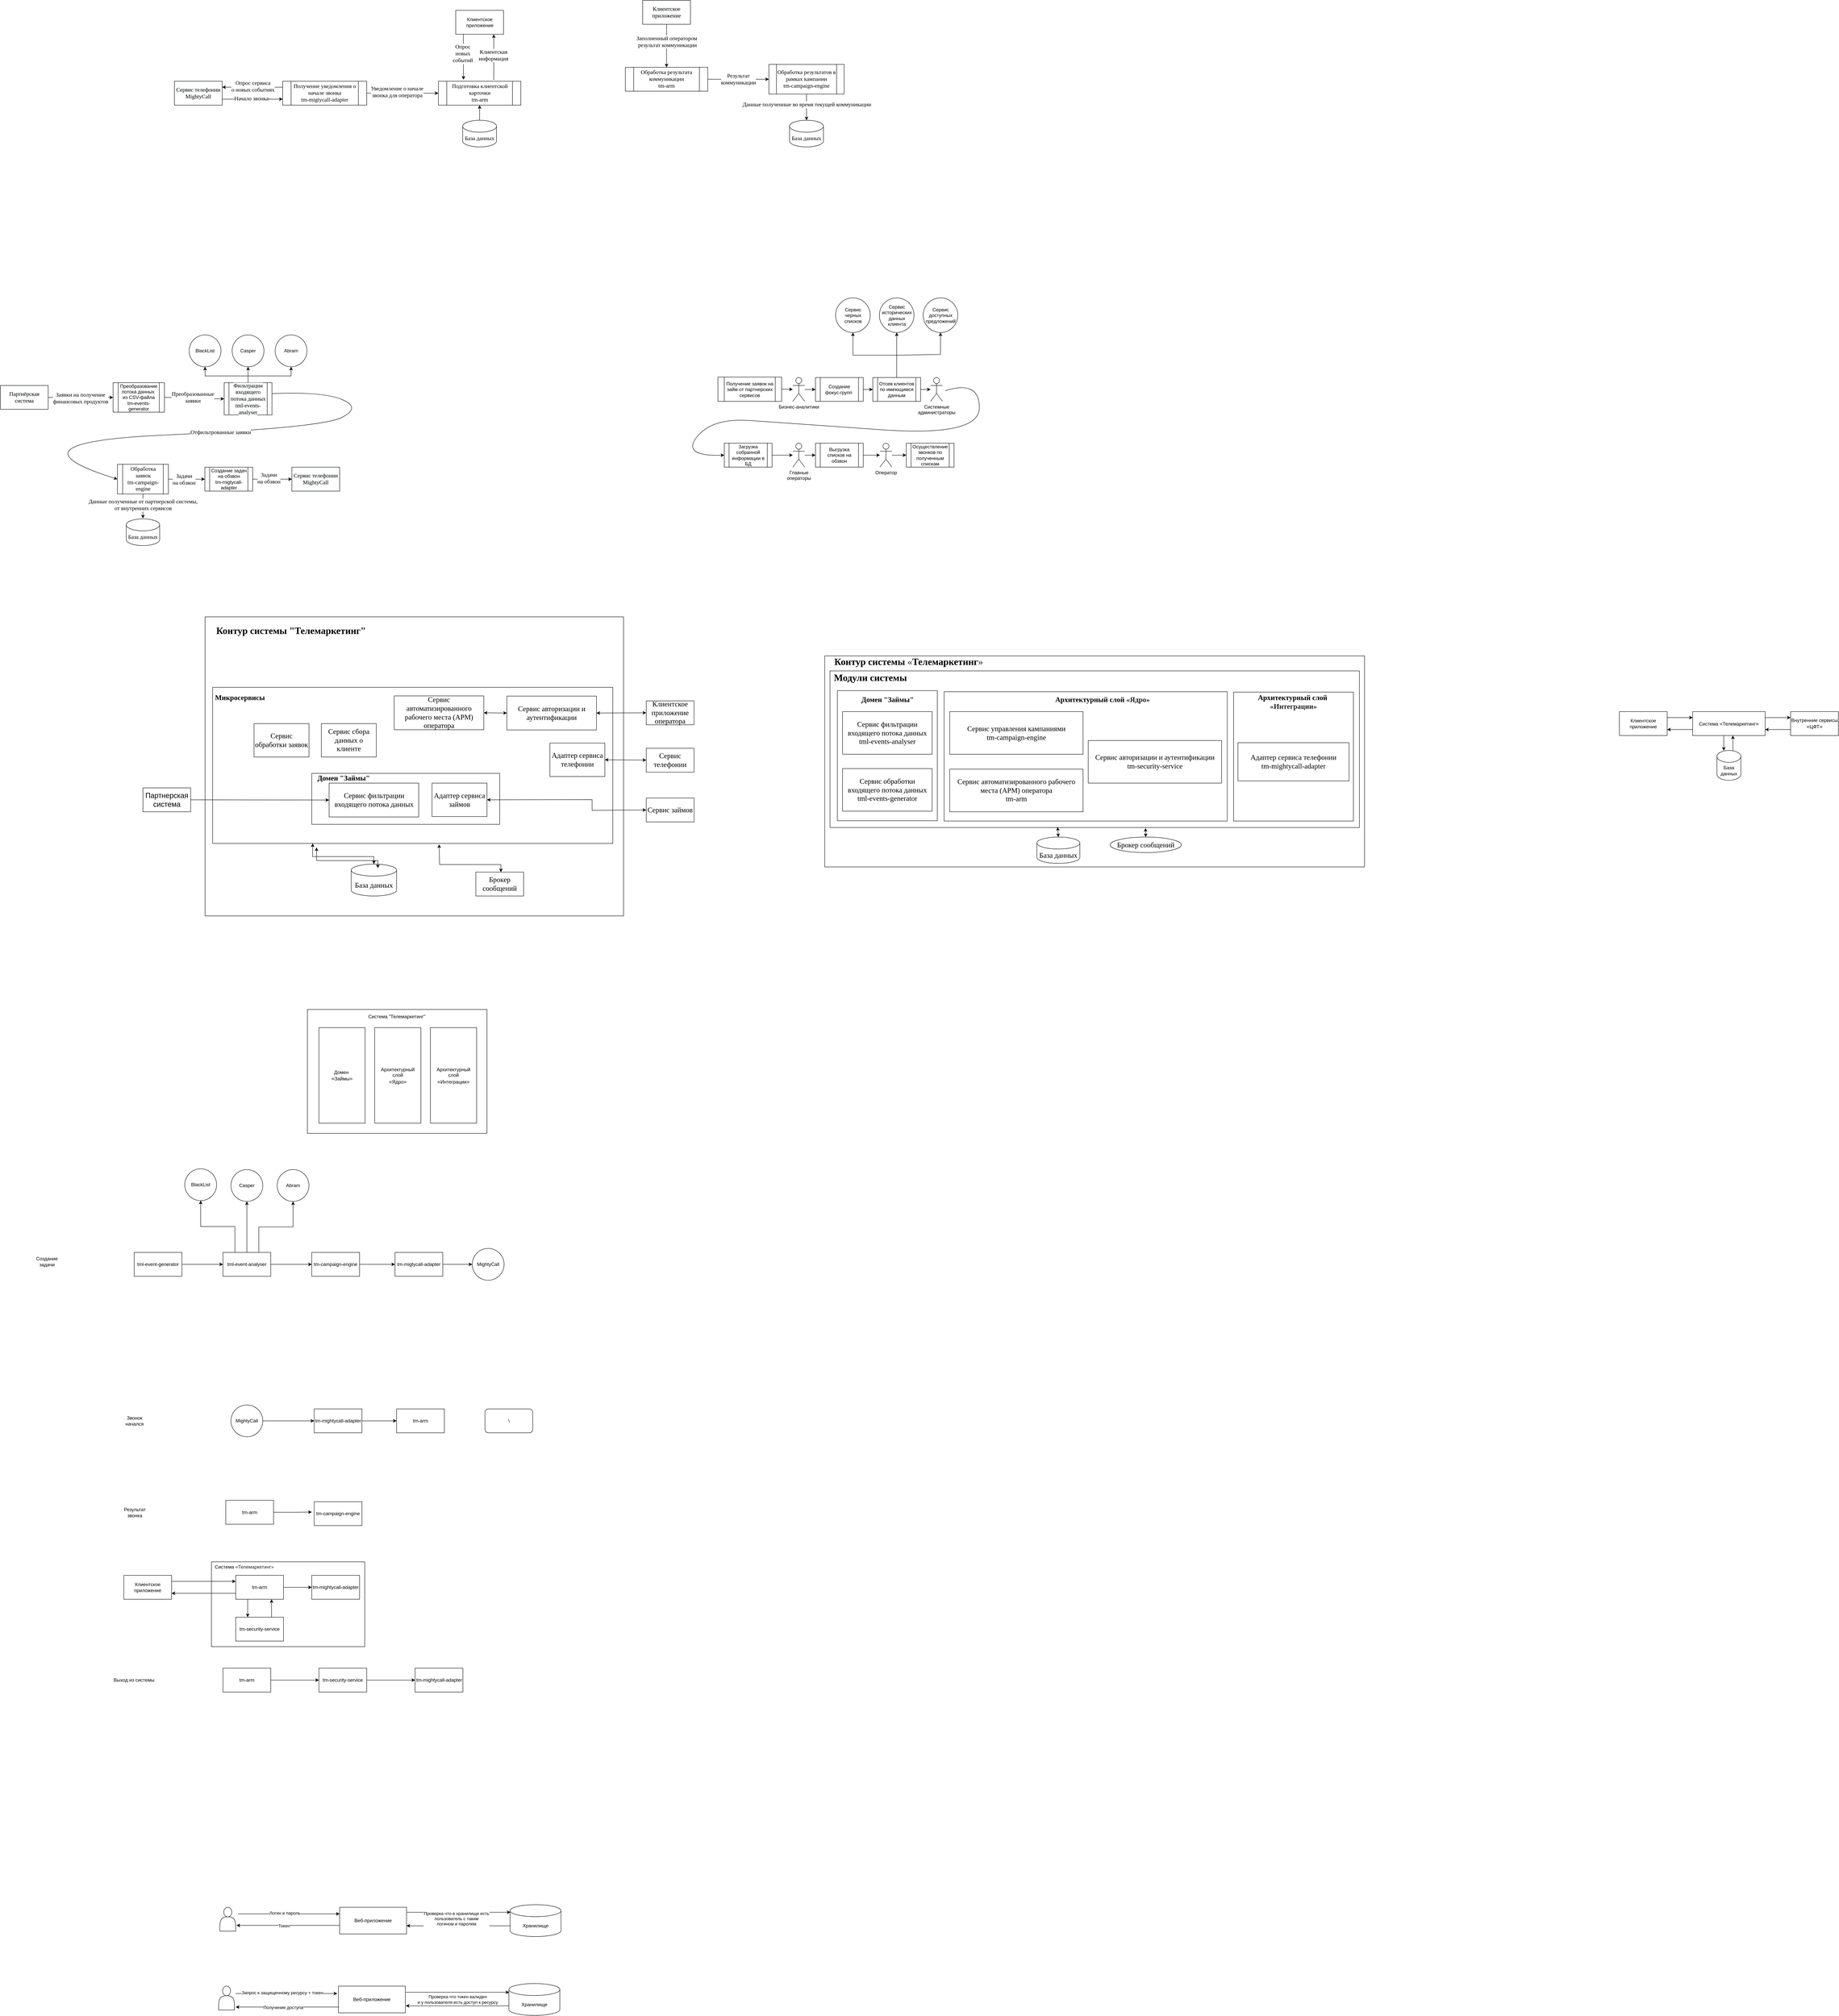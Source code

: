 <mxfile version="24.4.4" type="device">
  <diagram name="Страница — 1" id="xum2VFN5tVCvSKzyxZdl">
    <mxGraphModel dx="1856" dy="1478" grid="0" gridSize="10" guides="1" tooltips="1" connect="1" arrows="1" fold="1" page="0" pageScale="1" pageWidth="827" pageHeight="1169" math="0" shadow="0">
      <root>
        <mxCell id="0" />
        <mxCell id="1" parent="0" />
        <mxCell id="xLj-cL1tMvr7IV-eGNtW-22" value="" style="rounded=0;whiteSpace=wrap;html=1;" parent="1" vertex="1">
          <mxGeometry x="307" y="3305" width="385" height="213" as="geometry" />
        </mxCell>
        <mxCell id="VCMwIvjJ0eug3I7I8Zjb-1" value="" style="rounded=0;whiteSpace=wrap;html=1;" parent="1" vertex="1">
          <mxGeometry x="291" y="932" width="1051" height="751" as="geometry" />
        </mxCell>
        <mxCell id="VCMwIvjJ0eug3I7I8Zjb-5" value="" style="rounded=0;whiteSpace=wrap;html=1;" parent="1" vertex="1">
          <mxGeometry x="310" y="1109" width="1005" height="392" as="geometry" />
        </mxCell>
        <mxCell id="VCMwIvjJ0eug3I7I8Zjb-39" value="" style="rounded=0;whiteSpace=wrap;html=1;" parent="1" vertex="1">
          <mxGeometry x="559" y="1325" width="472" height="128" as="geometry" />
        </mxCell>
        <mxCell id="xLj-cL1tMvr7IV-eGNtW-79" style="edgeStyle=orthogonalEdgeStyle;rounded=0;orthogonalLoop=1;jettySize=auto;html=1;entryX=0.5;entryY=1;entryDx=0;entryDy=0;" parent="1" source="iQPvjspWHbnxeoXJva_d-1" target="xLj-cL1tMvr7IV-eGNtW-62" edge="1">
          <mxGeometry relative="1" as="geometry" />
        </mxCell>
        <mxCell id="xLj-cL1tMvr7IV-eGNtW-80" style="edgeStyle=orthogonalEdgeStyle;rounded=0;orthogonalLoop=1;jettySize=auto;html=1;entryX=0.5;entryY=1;entryDx=0;entryDy=0;" parent="1" source="iQPvjspWHbnxeoXJva_d-1" target="xLj-cL1tMvr7IV-eGNtW-63" edge="1">
          <mxGeometry relative="1" as="geometry">
            <Array as="points">
              <mxPoint x="399" y="327" />
              <mxPoint x="507" y="327" />
            </Array>
          </mxGeometry>
        </mxCell>
        <mxCell id="xLj-cL1tMvr7IV-eGNtW-81" style="edgeStyle=orthogonalEdgeStyle;rounded=0;orthogonalLoop=1;jettySize=auto;html=1;entryX=0.5;entryY=1;entryDx=0;entryDy=0;" parent="1" source="iQPvjspWHbnxeoXJva_d-1" target="xLj-cL1tMvr7IV-eGNtW-61" edge="1">
          <mxGeometry relative="1" as="geometry">
            <Array as="points">
              <mxPoint x="399" y="327" />
              <mxPoint x="291" y="327" />
            </Array>
          </mxGeometry>
        </mxCell>
        <mxCell id="iQPvjspWHbnxeoXJva_d-1" value="&lt;font face=&quot;Times New Roman&quot; style=&quot;font-size: 14px;&quot;&gt;&lt;span style=&quot;background-color: rgb(248, 249, 250);&quot;&gt;Фильтрации&lt;/span&gt;&lt;br style=&quot;box-sizing: content-box; -webkit-font-smoothing: antialiased; scrollbar-width: thin; padding: 0px; margin: 0px; background-color: rgb(248, 249, 250);&quot;&gt;&lt;span style=&quot;background-color: rgb(248, 249, 250);&quot;&gt;входящего потока данных&lt;br&gt;tml-events-analyser&lt;/span&gt;&lt;/font&gt;" style="shape=process;whiteSpace=wrap;html=1;backgroundOutline=1;" parent="1" vertex="1">
          <mxGeometry x="339" y="344" width="120" height="81" as="geometry" />
        </mxCell>
        <mxCell id="xLj-cL1tMvr7IV-eGNtW-55" style="edgeStyle=orthogonalEdgeStyle;rounded=0;orthogonalLoop=1;jettySize=auto;html=1;entryX=0;entryY=0.5;entryDx=0;entryDy=0;" parent="1" source="iQPvjspWHbnxeoXJva_d-2" target="xLj-cL1tMvr7IV-eGNtW-54" edge="1">
          <mxGeometry relative="1" as="geometry" />
        </mxCell>
        <mxCell id="xLj-cL1tMvr7IV-eGNtW-56" value="&lt;font style=&quot;font-size: 14px;&quot; face=&quot;Times New Roman&quot;&gt;Заявки на получение&lt;br style=&quot;&quot;&gt;финансовых продуктов&lt;/font&gt;" style="edgeLabel;html=1;align=center;verticalAlign=middle;resizable=0;points=[];" parent="xLj-cL1tMvr7IV-eGNtW-55" vertex="1" connectable="0">
          <mxGeometry x="-0.236" y="-2" relative="1" as="geometry">
            <mxPoint x="18" as="offset" />
          </mxGeometry>
        </mxCell>
        <mxCell id="iQPvjspWHbnxeoXJva_d-2" value="&lt;span style=&quot;background-color: rgb(248, 249, 250);&quot;&gt;&lt;font face=&quot;Times New Roman&quot; style=&quot;font-size: 14px;&quot;&gt;Партнёрская система&lt;/font&gt;&lt;/span&gt;" style="rounded=0;whiteSpace=wrap;html=1;" parent="1" vertex="1">
          <mxGeometry x="-223" y="351" width="120" height="60" as="geometry" />
        </mxCell>
        <mxCell id="iQPvjspWHbnxeoXJva_d-5" value="&lt;span style=&quot;background-color: rgb(248, 249, 250);&quot;&gt;&lt;font face=&quot;Times New Roman&quot; style=&quot;font-size: 14px;&quot;&gt;Сервис телефонии&lt;br&gt;MightyCall&lt;/font&gt;&lt;/span&gt;" style="rounded=0;whiteSpace=wrap;html=1;" parent="1" vertex="1">
          <mxGeometry x="509" y="556.25" width="120" height="60" as="geometry" />
        </mxCell>
        <mxCell id="xLj-cL1tMvr7IV-eGNtW-108" style="edgeStyle=orthogonalEdgeStyle;rounded=0;orthogonalLoop=1;jettySize=auto;html=1;" parent="1" source="iQPvjspWHbnxeoXJva_d-22" target="xLj-cL1tMvr7IV-eGNtW-107" edge="1">
          <mxGeometry relative="1" as="geometry" />
        </mxCell>
        <mxCell id="xLj-cL1tMvr7IV-eGNtW-109" value="&lt;font face=&quot;Times New Roman&quot; style=&quot;font-size: 14px;&quot;&gt;Заполненный оператором&lt;br&gt;&amp;nbsp;результат коммуникации&lt;/font&gt;" style="edgeLabel;html=1;align=center;verticalAlign=middle;resizable=0;points=[];" parent="xLj-cL1tMvr7IV-eGNtW-108" vertex="1" connectable="0">
          <mxGeometry x="-0.361" y="1" relative="1" as="geometry">
            <mxPoint x="-1" y="9" as="offset" />
          </mxGeometry>
        </mxCell>
        <mxCell id="iQPvjspWHbnxeoXJva_d-22" value="&lt;span style=&quot;background-color: rgb(248, 249, 250);&quot;&gt;&lt;font face=&quot;Times New Roman&quot; style=&quot;font-size: 14px;&quot;&gt;Клиентское приложение&lt;/font&gt;&lt;/span&gt;" style="rounded=0;whiteSpace=wrap;html=1;" parent="1" vertex="1">
          <mxGeometry x="1390" y="-616" width="120" height="60" as="geometry" />
        </mxCell>
        <mxCell id="iQPvjspWHbnxeoXJva_d-41" style="edgeStyle=orthogonalEdgeStyle;rounded=0;orthogonalLoop=1;jettySize=auto;html=1;entryX=0.5;entryY=0;entryDx=0;entryDy=0;entryPerimeter=0;" parent="1" source="iQPvjspWHbnxeoXJva_d-30" edge="1">
          <mxGeometry relative="1" as="geometry">
            <mxPoint x="135.0" y="684.75" as="targetPoint" />
          </mxGeometry>
        </mxCell>
        <mxCell id="iQPvjspWHbnxeoXJva_d-42" value="&lt;font face=&quot;Times New Roman&quot; style=&quot;font-size: 14px;&quot;&gt;Данные полученные от партнерской системы,&lt;br&gt;от внутренних сервисов&lt;/font&gt;" style="edgeLabel;html=1;align=center;verticalAlign=middle;resizable=0;points=[];" parent="iQPvjspWHbnxeoXJva_d-41" vertex="1" connectable="0">
          <mxGeometry x="-0.288" y="-1" relative="1" as="geometry">
            <mxPoint x="1" y="5" as="offset" />
          </mxGeometry>
        </mxCell>
        <mxCell id="xLj-cL1tMvr7IV-eGNtW-72" style="edgeStyle=orthogonalEdgeStyle;rounded=0;orthogonalLoop=1;jettySize=auto;html=1;entryX=0;entryY=0.5;entryDx=0;entryDy=0;" parent="1" source="iQPvjspWHbnxeoXJva_d-30" target="xLj-cL1tMvr7IV-eGNtW-71" edge="1">
          <mxGeometry relative="1" as="geometry" />
        </mxCell>
        <mxCell id="xLj-cL1tMvr7IV-eGNtW-75" value="&lt;font face=&quot;Times New Roman&quot; style=&quot;font-size: 14px;&quot;&gt;Задачи&lt;br&gt;на обзвон&lt;/font&gt;" style="edgeLabel;html=1;align=center;verticalAlign=middle;resizable=0;points=[];" parent="xLj-cL1tMvr7IV-eGNtW-72" vertex="1" connectable="0">
          <mxGeometry x="-0.161" relative="1" as="geometry">
            <mxPoint as="offset" />
          </mxGeometry>
        </mxCell>
        <mxCell id="iQPvjspWHbnxeoXJva_d-30" value="&lt;font face=&quot;Times New Roman&quot; style=&quot;font-size: 14px;&quot;&gt;Обработка заявок&lt;br&gt;tm-campaign-engine&lt;/font&gt;" style="shape=process;whiteSpace=wrap;html=1;backgroundOutline=1;" parent="1" vertex="1">
          <mxGeometry x="71" y="549" width="128" height="74.5" as="geometry" />
        </mxCell>
        <mxCell id="iQPvjspWHbnxeoXJva_d-36" value="&lt;font face=&quot;Times New Roman&quot; style=&quot;font-size: 14px;&quot;&gt;База данных&lt;/font&gt;" style="shape=cylinder3;whiteSpace=wrap;html=1;boundedLbl=1;backgroundOutline=1;size=15;" parent="1" vertex="1">
          <mxGeometry x="1759" y="-315" width="85" height="67" as="geometry" />
        </mxCell>
        <mxCell id="iQPvjspWHbnxeoXJva_d-37" style="edgeStyle=orthogonalEdgeStyle;rounded=0;orthogonalLoop=1;jettySize=auto;html=1;entryX=0.5;entryY=0;entryDx=0;entryDy=0;entryPerimeter=0;exitX=0.5;exitY=1;exitDx=0;exitDy=0;" parent="1" source="xLj-cL1tMvr7IV-eGNtW-111" target="iQPvjspWHbnxeoXJva_d-36" edge="1">
          <mxGeometry relative="1" as="geometry">
            <mxPoint x="1765.5" y="-346" as="sourcePoint" />
          </mxGeometry>
        </mxCell>
        <mxCell id="iQPvjspWHbnxeoXJva_d-38" value="&lt;font style=&quot;font-size: 14px;&quot; face=&quot;Times New Roman&quot;&gt;Данные полученные во время текущей коммуникации&lt;/font&gt;" style="edgeLabel;html=1;align=center;verticalAlign=middle;resizable=0;points=[];" parent="iQPvjspWHbnxeoXJva_d-37" vertex="1" connectable="0">
          <mxGeometry x="-0.37" y="-3" relative="1" as="geometry">
            <mxPoint x="3" y="6" as="offset" />
          </mxGeometry>
        </mxCell>
        <mxCell id="iQPvjspWHbnxeoXJva_d-40" value="&lt;font face=&quot;Times New Roman&quot; style=&quot;font-size: 14px;&quot;&gt;База данных&lt;/font&gt;" style="shape=cylinder3;whiteSpace=wrap;html=1;boundedLbl=1;backgroundOutline=1;size=15;" parent="1" vertex="1">
          <mxGeometry x="93" y="686" width="84" height="67" as="geometry" />
        </mxCell>
        <mxCell id="VCMwIvjJ0eug3I7I8Zjb-3" value="&lt;font face=&quot;Times New Roman&quot; style=&quot;font-size: 18px;&quot;&gt;База данных&lt;/font&gt;" style="shape=cylinder3;whiteSpace=wrap;html=1;boundedLbl=1;backgroundOutline=1;size=15;" parent="1" vertex="1">
          <mxGeometry x="658" y="1553" width="114" height="80" as="geometry" />
        </mxCell>
        <mxCell id="VCMwIvjJ0eug3I7I8Zjb-4" value="&lt;font face=&quot;Times New Roman&quot; style=&quot;font-size: 18px;&quot;&gt;Брокер сообщений&lt;/font&gt;" style="rounded=0;whiteSpace=wrap;html=1;" parent="1" vertex="1">
          <mxGeometry x="971" y="1573" width="120" height="60" as="geometry" />
        </mxCell>
        <mxCell id="VCMwIvjJ0eug3I7I8Zjb-8" value="&lt;font face=&quot;Times New Roman&quot; style=&quot;font-size: 18px;&quot;&gt;Адаптер сервиса телефонии&lt;/font&gt;" style="rounded=0;whiteSpace=wrap;html=1;" parent="1" vertex="1">
          <mxGeometry x="1157" y="1249" width="138" height="84" as="geometry" />
        </mxCell>
        <mxCell id="VCMwIvjJ0eug3I7I8Zjb-11" value="&lt;span style=&quot;font-family: &amp;quot;Times New Roman&amp;quot;; font-size: 18px;&quot;&gt;Сервис обработки заявок&lt;/span&gt;" style="rounded=0;whiteSpace=wrap;html=1;" parent="1" vertex="1">
          <mxGeometry x="414" y="1200" width="138" height="84" as="geometry" />
        </mxCell>
        <mxCell id="VCMwIvjJ0eug3I7I8Zjb-12" value="&lt;font face=&quot;Times New Roman&quot; style=&quot;font-size: 18px;&quot;&gt;Сервис сбора данных о клиенте&lt;/font&gt;" style="rounded=0;whiteSpace=wrap;html=1;" parent="1" vertex="1">
          <mxGeometry x="583" y="1200" width="138" height="84" as="geometry" />
        </mxCell>
        <mxCell id="VCMwIvjJ0eug3I7I8Zjb-6" value="&lt;font style=&quot;font-size: 18px;&quot; face=&quot;Times New Roman&quot;&gt;Сервис фильтрации входящего потока данных&lt;/font&gt;" style="rounded=0;whiteSpace=wrap;html=1;" parent="1" vertex="1">
          <mxGeometry x="602.5" y="1349.5" width="225" height="85" as="geometry" />
        </mxCell>
        <mxCell id="VCMwIvjJ0eug3I7I8Zjb-13" value="&lt;span style=&quot;font-family: &amp;quot;Times New Roman&amp;quot;;&quot;&gt;&lt;font style=&quot;font-size: 18px;&quot;&gt;Сервис автоматизированного рабочего места (АРМ) оператора&lt;/font&gt;&lt;/span&gt;" style="rounded=0;whiteSpace=wrap;html=1;" parent="1" vertex="1">
          <mxGeometry x="766" y="1130.5" width="225" height="85" as="geometry" />
        </mxCell>
        <mxCell id="VCMwIvjJ0eug3I7I8Zjb-14" value="&lt;font style=&quot;font-size: 18px;&quot; face=&quot;Times New Roman&quot;&gt;Сервис авторизации и аутентификации&lt;/font&gt;" style="rounded=0;whiteSpace=wrap;html=1;" parent="1" vertex="1">
          <mxGeometry x="1049" y="1131" width="225" height="85" as="geometry" />
        </mxCell>
        <mxCell id="VCMwIvjJ0eug3I7I8Zjb-16" style="edgeStyle=orthogonalEdgeStyle;rounded=0;orthogonalLoop=1;jettySize=auto;html=1;exitX=0.5;exitY=1;exitDx=0;exitDy=0;" parent="1" source="VCMwIvjJ0eug3I7I8Zjb-14" target="VCMwIvjJ0eug3I7I8Zjb-14" edge="1">
          <mxGeometry relative="1" as="geometry" />
        </mxCell>
        <mxCell id="VCMwIvjJ0eug3I7I8Zjb-18" value="&lt;font face=&quot;Times New Roman&quot; style=&quot;font-size: 18px;&quot;&gt;Адаптер сервиса займов&lt;/font&gt;" style="rounded=0;whiteSpace=wrap;html=1;" parent="1" vertex="1">
          <mxGeometry x="861" y="1349.5" width="138" height="84" as="geometry" />
        </mxCell>
        <mxCell id="VCMwIvjJ0eug3I7I8Zjb-21" value="&lt;font face=&quot;Times New Roman&quot; style=&quot;font-size: 24px;&quot;&gt;&lt;b style=&quot;&quot;&gt;Контур системы &quot;Телемаркетинг&quot;&lt;/b&gt;&lt;/font&gt;" style="text;html=1;align=center;verticalAlign=middle;whiteSpace=wrap;rounded=0;" parent="1" vertex="1">
          <mxGeometry x="310" y="952" width="394" height="30" as="geometry" />
        </mxCell>
        <mxCell id="VCMwIvjJ0eug3I7I8Zjb-23" value="" style="endArrow=classic;startArrow=classic;html=1;rounded=0;exitX=0.5;exitY=0;exitDx=0;exitDy=0;exitPerimeter=0;entryX=0.25;entryY=1;entryDx=0;entryDy=0;" parent="1" source="VCMwIvjJ0eug3I7I8Zjb-3" target="VCMwIvjJ0eug3I7I8Zjb-5" edge="1">
          <mxGeometry width="50" height="50" relative="1" as="geometry">
            <mxPoint x="791" y="1268" as="sourcePoint" />
            <mxPoint x="841" y="1218" as="targetPoint" />
            <Array as="points">
              <mxPoint x="715" y="1534" />
              <mxPoint x="561" y="1534" />
            </Array>
          </mxGeometry>
        </mxCell>
        <mxCell id="VCMwIvjJ0eug3I7I8Zjb-24" value="" style="endArrow=classic;startArrow=classic;html=1;rounded=0;exitX=0.5;exitY=0;exitDx=0;exitDy=0;exitPerimeter=0;entryX=0.566;entryY=1.006;entryDx=0;entryDy=0;entryPerimeter=0;" parent="1" target="VCMwIvjJ0eug3I7I8Zjb-5" edge="1">
          <mxGeometry width="50" height="50" relative="1" as="geometry">
            <mxPoint x="1034" y="1573" as="sourcePoint" />
            <mxPoint x="883" y="1503" as="targetPoint" />
            <Array as="points">
              <mxPoint x="1034" y="1554" />
              <mxPoint x="880" y="1554" />
            </Array>
          </mxGeometry>
        </mxCell>
        <mxCell id="VCMwIvjJ0eug3I7I8Zjb-41" style="endArrow=classic;startArrow=classic;rounded=0;orthogonalLoop=1;jettySize=auto;html=1;entryX=1;entryY=0.5;entryDx=0;entryDy=0;" parent="1" source="VCMwIvjJ0eug3I7I8Zjb-25" target="VCMwIvjJ0eug3I7I8Zjb-8" edge="1">
          <mxGeometry relative="1" as="geometry" />
        </mxCell>
        <mxCell id="VCMwIvjJ0eug3I7I8Zjb-25" value="&lt;font face=&quot;Times New Roman&quot; style=&quot;font-size: 18px;&quot;&gt;Сервис телефонии&lt;/font&gt;" style="rounded=0;whiteSpace=wrap;html=1;" parent="1" vertex="1">
          <mxGeometry x="1399" y="1262" width="120" height="60" as="geometry" />
        </mxCell>
        <mxCell id="VCMwIvjJ0eug3I7I8Zjb-26" value="&lt;font face=&quot;Times New Roman&quot; style=&quot;font-size: 18px;&quot;&gt;Сервис займов&lt;/font&gt;" style="rounded=0;whiteSpace=wrap;html=1;" parent="1" vertex="1">
          <mxGeometry x="1399" y="1387" width="120" height="60" as="geometry" />
        </mxCell>
        <mxCell id="VCMwIvjJ0eug3I7I8Zjb-27" value="&lt;font style=&quot;font-size: 18px;&quot;&gt;Партнерская система&lt;/font&gt;" style="rounded=0;whiteSpace=wrap;html=1;" parent="1" vertex="1">
          <mxGeometry x="135" y="1361.5" width="120" height="60" as="geometry" />
        </mxCell>
        <mxCell id="VCMwIvjJ0eug3I7I8Zjb-28" value="" style="endArrow=classic;html=1;rounded=0;exitX=1;exitY=0.5;exitDx=0;exitDy=0;entryX=0;entryY=0.5;entryDx=0;entryDy=0;" parent="1" source="VCMwIvjJ0eug3I7I8Zjb-27" target="VCMwIvjJ0eug3I7I8Zjb-6" edge="1">
          <mxGeometry width="50" height="50" relative="1" as="geometry">
            <mxPoint x="791" y="1266" as="sourcePoint" />
            <mxPoint x="841" y="1216" as="targetPoint" />
          </mxGeometry>
        </mxCell>
        <mxCell id="VCMwIvjJ0eug3I7I8Zjb-29" value="&lt;font face=&quot;Times New Roman&quot; style=&quot;font-size: 18px;&quot;&gt;Клиентское приложение оператора&lt;/font&gt;" style="rounded=0;whiteSpace=wrap;html=1;" parent="1" vertex="1">
          <mxGeometry x="1399" y="1143" width="120" height="60" as="geometry" />
        </mxCell>
        <mxCell id="VCMwIvjJ0eug3I7I8Zjb-30" value="" style="endArrow=classic;startArrow=classic;html=1;rounded=0;exitX=0;exitY=0.5;exitDx=0;exitDy=0;entryX=1;entryY=0.5;entryDx=0;entryDy=0;" parent="1" source="VCMwIvjJ0eug3I7I8Zjb-29" target="VCMwIvjJ0eug3I7I8Zjb-14" edge="1">
          <mxGeometry width="50" height="50" relative="1" as="geometry">
            <mxPoint x="791" y="1266" as="sourcePoint" />
            <mxPoint x="1347" y="1164" as="targetPoint" />
          </mxGeometry>
        </mxCell>
        <mxCell id="VCMwIvjJ0eug3I7I8Zjb-32" value="" style="endArrow=classic;startArrow=classic;html=1;rounded=0;exitX=0;exitY=0.5;exitDx=0;exitDy=0;entryX=1;entryY=0.5;entryDx=0;entryDy=0;" parent="1" source="VCMwIvjJ0eug3I7I8Zjb-26" target="VCMwIvjJ0eug3I7I8Zjb-18" edge="1">
          <mxGeometry width="50" height="50" relative="1" as="geometry">
            <mxPoint x="1493" y="1421.41" as="sourcePoint" />
            <mxPoint x="1340" y="1421.41" as="targetPoint" />
            <Array as="points">
              <mxPoint x="1263" y="1418" />
              <mxPoint x="1263" y="1391" />
            </Array>
          </mxGeometry>
        </mxCell>
        <mxCell id="VCMwIvjJ0eug3I7I8Zjb-33" value="" style="endArrow=classic;startArrow=classic;html=1;rounded=0;entryX=0;entryY=0.5;entryDx=0;entryDy=0;exitX=1;exitY=0.5;exitDx=0;exitDy=0;" parent="1" source="VCMwIvjJ0eug3I7I8Zjb-13" target="VCMwIvjJ0eug3I7I8Zjb-14" edge="1">
          <mxGeometry width="50" height="50" relative="1" as="geometry">
            <mxPoint x="791" y="1320" as="sourcePoint" />
            <mxPoint x="841" y="1270" as="targetPoint" />
          </mxGeometry>
        </mxCell>
        <mxCell id="VCMwIvjJ0eug3I7I8Zjb-40" value="&lt;font face=&quot;Times New Roman&quot; style=&quot;font-size: 18px;&quot;&gt;&lt;b&gt;Домен &quot;Займы&quot;&lt;/b&gt;&lt;/font&gt;" style="text;html=1;align=center;verticalAlign=middle;whiteSpace=wrap;rounded=0;" parent="1" vertex="1">
          <mxGeometry x="567" y="1322" width="144" height="30" as="geometry" />
        </mxCell>
        <mxCell id="VCMwIvjJ0eug3I7I8Zjb-43" value="&lt;font face=&quot;Times New Roman&quot; style=&quot;font-size: 18px;&quot;&gt;&lt;b&gt;Микросервисы&lt;/b&gt;&lt;/font&gt;" style="text;html=1;align=center;verticalAlign=middle;whiteSpace=wrap;rounded=0;" parent="1" vertex="1">
          <mxGeometry x="328" y="1120" width="101" height="30" as="geometry" />
        </mxCell>
        <mxCell id="mQZmbVEeuUO9UxpSPjR1-1" value="" style="rounded=0;whiteSpace=wrap;html=1;" parent="1" vertex="1">
          <mxGeometry x="548" y="1918" width="451" height="311" as="geometry" />
        </mxCell>
        <mxCell id="mQZmbVEeuUO9UxpSPjR1-2" value="Архитектурный слой&lt;br&gt;&lt;span style=&quot;color: rgb(32, 33, 36); font-family: arial, sans-serif; font-size: 14px; text-align: left;&quot;&gt;«&lt;/span&gt;Ядро&lt;span style=&quot;color: rgb(32, 33, 36); font-family: arial, sans-serif; font-size: 14px; text-align: left;&quot;&gt;»&lt;/span&gt;" style="rounded=0;whiteSpace=wrap;html=1;" parent="1" vertex="1">
          <mxGeometry x="717" y="1963.5" width="116" height="240" as="geometry" />
        </mxCell>
        <mxCell id="mQZmbVEeuUO9UxpSPjR1-3" value="Система &quot;Телемаркетинг&quot;" style="text;html=1;align=center;verticalAlign=middle;whiteSpace=wrap;rounded=0;" parent="1" vertex="1">
          <mxGeometry x="698.5" y="1922" width="147" height="27" as="geometry" />
        </mxCell>
        <mxCell id="9mYWOg6CSNRo1A_Of1Bh-16" style="edgeStyle=orthogonalEdgeStyle;rounded=0;orthogonalLoop=1;jettySize=auto;html=1;entryX=0;entryY=0.5;entryDx=0;entryDy=0;" parent="1" source="9mYWOg6CSNRo1A_Of1Bh-3" target="9mYWOg6CSNRo1A_Of1Bh-4" edge="1">
          <mxGeometry relative="1" as="geometry" />
        </mxCell>
        <mxCell id="9mYWOg6CSNRo1A_Of1Bh-22" style="edgeStyle=orthogonalEdgeStyle;rounded=0;orthogonalLoop=1;jettySize=auto;html=1;exitX=0.25;exitY=0;exitDx=0;exitDy=0;" parent="1" source="9mYWOg6CSNRo1A_Of1Bh-3" target="9mYWOg6CSNRo1A_Of1Bh-6" edge="1">
          <mxGeometry relative="1" as="geometry" />
        </mxCell>
        <mxCell id="9mYWOg6CSNRo1A_Of1Bh-23" style="edgeStyle=orthogonalEdgeStyle;rounded=0;orthogonalLoop=1;jettySize=auto;html=1;exitX=0.5;exitY=0;exitDx=0;exitDy=0;entryX=0.5;entryY=1;entryDx=0;entryDy=0;" parent="1" source="9mYWOg6CSNRo1A_Of1Bh-3" target="9mYWOg6CSNRo1A_Of1Bh-7" edge="1">
          <mxGeometry relative="1" as="geometry" />
        </mxCell>
        <mxCell id="9mYWOg6CSNRo1A_Of1Bh-24" style="edgeStyle=orthogonalEdgeStyle;rounded=0;orthogonalLoop=1;jettySize=auto;html=1;exitX=0.75;exitY=0;exitDx=0;exitDy=0;entryX=0.5;entryY=1;entryDx=0;entryDy=0;" parent="1" source="9mYWOg6CSNRo1A_Of1Bh-3" target="9mYWOg6CSNRo1A_Of1Bh-8" edge="1">
          <mxGeometry relative="1" as="geometry" />
        </mxCell>
        <mxCell id="9mYWOg6CSNRo1A_Of1Bh-3" value="tml-event-analyser" style="rounded=0;whiteSpace=wrap;html=1;" parent="1" vertex="1">
          <mxGeometry x="336" y="2528" width="120" height="60" as="geometry" />
        </mxCell>
        <mxCell id="9mYWOg6CSNRo1A_Of1Bh-25" style="edgeStyle=orthogonalEdgeStyle;rounded=0;orthogonalLoop=1;jettySize=auto;html=1;entryX=0;entryY=0.5;entryDx=0;entryDy=0;" parent="1" source="9mYWOg6CSNRo1A_Of1Bh-4" target="9mYWOg6CSNRo1A_Of1Bh-5" edge="1">
          <mxGeometry relative="1" as="geometry" />
        </mxCell>
        <mxCell id="9mYWOg6CSNRo1A_Of1Bh-4" value="tm-campaign-engine" style="rounded=0;whiteSpace=wrap;html=1;" parent="1" vertex="1">
          <mxGeometry x="559" y="2528" width="120" height="60" as="geometry" />
        </mxCell>
        <mxCell id="9mYWOg6CSNRo1A_Of1Bh-26" style="edgeStyle=orthogonalEdgeStyle;rounded=0;orthogonalLoop=1;jettySize=auto;html=1;entryX=0;entryY=0.5;entryDx=0;entryDy=0;" parent="1" source="9mYWOg6CSNRo1A_Of1Bh-5" target="9mYWOg6CSNRo1A_Of1Bh-19" edge="1">
          <mxGeometry relative="1" as="geometry" />
        </mxCell>
        <mxCell id="9mYWOg6CSNRo1A_Of1Bh-5" value="tm-migtycall-adapter" style="rounded=0;whiteSpace=wrap;html=1;" parent="1" vertex="1">
          <mxGeometry x="768" y="2528" width="120" height="60" as="geometry" />
        </mxCell>
        <mxCell id="9mYWOg6CSNRo1A_Of1Bh-6" value="BlackList" style="ellipse;whiteSpace=wrap;html=1;aspect=fixed;" parent="1" vertex="1">
          <mxGeometry x="240" y="2318" width="80" height="80" as="geometry" />
        </mxCell>
        <mxCell id="9mYWOg6CSNRo1A_Of1Bh-7" value="Casper" style="ellipse;whiteSpace=wrap;html=1;aspect=fixed;" parent="1" vertex="1">
          <mxGeometry x="356" y="2320" width="80" height="80" as="geometry" />
        </mxCell>
        <mxCell id="9mYWOg6CSNRo1A_Of1Bh-8" value="Abram" style="ellipse;whiteSpace=wrap;html=1;aspect=fixed;" parent="1" vertex="1">
          <mxGeometry x="472" y="2320" width="80" height="80" as="geometry" />
        </mxCell>
        <mxCell id="9mYWOg6CSNRo1A_Of1Bh-18" value="tm-security-service" style="rounded=0;whiteSpace=wrap;html=1;" parent="1" vertex="1">
          <mxGeometry x="368" y="3444" width="120" height="60" as="geometry" />
        </mxCell>
        <mxCell id="9mYWOg6CSNRo1A_Of1Bh-19" value="MightyCall" style="ellipse;whiteSpace=wrap;html=1;aspect=fixed;" parent="1" vertex="1">
          <mxGeometry x="962" y="2518" width="80" height="80" as="geometry" />
        </mxCell>
        <mxCell id="9mYWOg6CSNRo1A_Of1Bh-28" value="Cоздание задачи" style="text;html=1;align=center;verticalAlign=middle;whiteSpace=wrap;rounded=0;" parent="1" vertex="1">
          <mxGeometry x="-136" y="2536" width="60" height="30" as="geometry" />
        </mxCell>
        <mxCell id="9mYWOg6CSNRo1A_Of1Bh-34" style="edgeStyle=orthogonalEdgeStyle;rounded=0;orthogonalLoop=1;jettySize=auto;html=1;entryX=0;entryY=0.5;entryDx=0;entryDy=0;" parent="1" source="9mYWOg6CSNRo1A_Of1Bh-29" target="9mYWOg6CSNRo1A_Of1Bh-31" edge="1">
          <mxGeometry relative="1" as="geometry" />
        </mxCell>
        <mxCell id="9mYWOg6CSNRo1A_Of1Bh-29" value="MightyCall" style="ellipse;whiteSpace=wrap;html=1;aspect=fixed;" parent="1" vertex="1">
          <mxGeometry x="356" y="2911" width="80" height="80" as="geometry" />
        </mxCell>
        <mxCell id="9mYWOg6CSNRo1A_Of1Bh-39" style="edgeStyle=orthogonalEdgeStyle;rounded=0;orthogonalLoop=1;jettySize=auto;html=1;entryX=0;entryY=0.5;entryDx=0;entryDy=0;" parent="1" source="9mYWOg6CSNRo1A_Of1Bh-31" target="9mYWOg6CSNRo1A_Of1Bh-38" edge="1">
          <mxGeometry relative="1" as="geometry" />
        </mxCell>
        <mxCell id="9mYWOg6CSNRo1A_Of1Bh-31" value="tm-mightycall-adapter" style="rounded=0;whiteSpace=wrap;html=1;" parent="1" vertex="1">
          <mxGeometry x="565" y="2921" width="120" height="60" as="geometry" />
        </mxCell>
        <mxCell id="9mYWOg6CSNRo1A_Of1Bh-32" value="tm-campaign-engine" style="rounded=0;whiteSpace=wrap;html=1;" parent="1" vertex="1">
          <mxGeometry x="565" y="3154" width="120" height="60" as="geometry" />
        </mxCell>
        <mxCell id="9mYWOg6CSNRo1A_Of1Bh-33" value="Звонок начался" style="text;html=1;align=center;verticalAlign=middle;whiteSpace=wrap;rounded=0;" parent="1" vertex="1">
          <mxGeometry x="84" y="2936" width="60" height="30" as="geometry" />
        </mxCell>
        <mxCell id="9mYWOg6CSNRo1A_Of1Bh-38" value="tm-arm" style="rounded=0;whiteSpace=wrap;html=1;" parent="1" vertex="1">
          <mxGeometry x="772" y="2921" width="120" height="60" as="geometry" />
        </mxCell>
        <mxCell id="9mYWOg6CSNRo1A_Of1Bh-48" value="\" style="rounded=1;whiteSpace=wrap;html=1;" parent="1" vertex="1">
          <mxGeometry x="994" y="2921" width="120" height="60" as="geometry" />
        </mxCell>
        <mxCell id="9mYWOg6CSNRo1A_Of1Bh-50" value="Результат &lt;br&gt;звонка" style="text;html=1;align=center;verticalAlign=middle;resizable=0;points=[];autosize=1;strokeColor=none;fillColor=none;" parent="1" vertex="1">
          <mxGeometry x="77.5" y="3160" width="73" height="41" as="geometry" />
        </mxCell>
        <mxCell id="9mYWOg6CSNRo1A_Of1Bh-51" value="tm-arm" style="rounded=0;whiteSpace=wrap;html=1;" parent="1" vertex="1">
          <mxGeometry x="343" y="3150.5" width="120" height="60" as="geometry" />
        </mxCell>
        <mxCell id="9mYWOg6CSNRo1A_Of1Bh-52" style="edgeStyle=orthogonalEdgeStyle;rounded=0;orthogonalLoop=1;jettySize=auto;html=1;entryX=-0.05;entryY=0.433;entryDx=0;entryDy=0;entryPerimeter=0;" parent="1" source="9mYWOg6CSNRo1A_Of1Bh-51" target="9mYWOg6CSNRo1A_Of1Bh-32" edge="1">
          <mxGeometry relative="1" as="geometry" />
        </mxCell>
        <mxCell id="9mYWOg6CSNRo1A_Of1Bh-53" value="&lt;font style=&quot;font-size: 12px;&quot;&gt;Система&amp;nbsp;&lt;span style=&quot;color: rgb(32, 33, 36); text-align: left; text-wrap: wrap;&quot;&gt;«‎Телемаркетинг»&lt;/span&gt;&lt;/font&gt;" style="text;html=1;align=center;verticalAlign=middle;resizable=0;points=[];autosize=1;strokeColor=none;fillColor=none;" parent="1" vertex="1">
          <mxGeometry x="306" y="3305" width="166" height="26" as="geometry" />
        </mxCell>
        <mxCell id="9mYWOg6CSNRo1A_Of1Bh-54" value="tm-arm" style="rounded=0;whiteSpace=wrap;html=1;" parent="1" vertex="1">
          <mxGeometry x="368" y="3339" width="120" height="60" as="geometry" />
        </mxCell>
        <mxCell id="9mYWOg6CSNRo1A_Of1Bh-55" value="tm-mightycall-adapter" style="rounded=0;whiteSpace=wrap;html=1;" parent="1" vertex="1">
          <mxGeometry x="559" y="3339" width="120" height="60" as="geometry" />
        </mxCell>
        <mxCell id="9mYWOg6CSNRo1A_Of1Bh-61" value="Выход из системы" style="text;html=1;align=center;verticalAlign=middle;resizable=0;points=[];autosize=1;strokeColor=none;fillColor=none;" parent="1" vertex="1">
          <mxGeometry x="52" y="3589" width="120" height="26" as="geometry" />
        </mxCell>
        <mxCell id="9mYWOg6CSNRo1A_Of1Bh-66" style="edgeStyle=orthogonalEdgeStyle;rounded=0;orthogonalLoop=1;jettySize=auto;html=1;entryX=0;entryY=0.5;entryDx=0;entryDy=0;" parent="1" source="9mYWOg6CSNRo1A_Of1Bh-63" target="9mYWOg6CSNRo1A_Of1Bh-64" edge="1">
          <mxGeometry relative="1" as="geometry" />
        </mxCell>
        <mxCell id="9mYWOg6CSNRo1A_Of1Bh-63" value="tm-arm" style="rounded=0;whiteSpace=wrap;html=1;" parent="1" vertex="1">
          <mxGeometry x="336" y="3572" width="120" height="60" as="geometry" />
        </mxCell>
        <mxCell id="9mYWOg6CSNRo1A_Of1Bh-67" style="edgeStyle=orthogonalEdgeStyle;rounded=0;orthogonalLoop=1;jettySize=auto;html=1;entryX=0;entryY=0.5;entryDx=0;entryDy=0;" parent="1" source="9mYWOg6CSNRo1A_Of1Bh-64" target="9mYWOg6CSNRo1A_Of1Bh-65" edge="1">
          <mxGeometry relative="1" as="geometry" />
        </mxCell>
        <mxCell id="9mYWOg6CSNRo1A_Of1Bh-64" value="tm-security-service" style="rounded=0;whiteSpace=wrap;html=1;" parent="1" vertex="1">
          <mxGeometry x="577" y="3572" width="120" height="60" as="geometry" />
        </mxCell>
        <mxCell id="9mYWOg6CSNRo1A_Of1Bh-65" value="tm-mightycall-adapter" style="rounded=0;whiteSpace=wrap;html=1;" parent="1" vertex="1">
          <mxGeometry x="818.5" y="3572" width="120" height="60" as="geometry" />
        </mxCell>
        <mxCell id="JE1POWC7cnxMvpXTh4TO-1" value="" style="rounded=0;whiteSpace=wrap;html=1;" parent="1" vertex="1">
          <mxGeometry x="1847.25" y="1030" width="1355.75" height="530" as="geometry" />
        </mxCell>
        <mxCell id="JE1POWC7cnxMvpXTh4TO-2" value="" style="rounded=0;whiteSpace=wrap;html=1;" parent="1" vertex="1">
          <mxGeometry x="1860.5" y="1067.75" width="1329.5" height="393.25" as="geometry" />
        </mxCell>
        <mxCell id="JE1POWC7cnxMvpXTh4TO-3" value="&lt;font face=&quot;Times New Roman&quot; style=&quot;font-size: 24px;&quot;&gt;&lt;b style=&quot;&quot;&gt;Контур системы&amp;nbsp;&lt;/b&gt;&lt;/font&gt;&lt;font face=&quot;Times New Roman&quot; style=&quot;font-size: 24px;&quot;&gt;&lt;span style=&quot;color: rgb(32, 33, 36); text-align: left;&quot;&gt;«&lt;/span&gt;&lt;b style=&quot;&quot;&gt;Телемаркетинг&lt;/b&gt;&lt;span style=&quot;color: rgb(32, 33, 36); text-align: left;&quot;&gt;»&lt;/span&gt;&lt;/font&gt;" style="text;html=1;align=center;verticalAlign=middle;whiteSpace=wrap;rounded=0;" parent="1" vertex="1">
          <mxGeometry x="1860.5" y="1030" width="394" height="30" as="geometry" />
        </mxCell>
        <mxCell id="JE1POWC7cnxMvpXTh4TO-4" value="" style="rounded=0;whiteSpace=wrap;html=1;" parent="1" vertex="1">
          <mxGeometry x="1879" y="1117.25" width="251" height="326.75" as="geometry" />
        </mxCell>
        <mxCell id="JE1POWC7cnxMvpXTh4TO-5" value="&lt;font face=&quot;Times New Roman&quot; style=&quot;font-size: 18px;&quot;&gt;&lt;b&gt;Домен &quot;Займы&quot;&lt;/b&gt;&lt;/font&gt;" style="text;html=1;align=center;verticalAlign=middle;whiteSpace=wrap;rounded=0;" parent="1" vertex="1">
          <mxGeometry x="1932.5" y="1125" width="144" height="30" as="geometry" />
        </mxCell>
        <mxCell id="JE1POWC7cnxMvpXTh4TO-7" value="&lt;font style=&quot;font-size: 18px;&quot; face=&quot;Times New Roman&quot;&gt;Сервис обработки входящего потока данных&lt;br&gt;tml-events-generator&lt;/font&gt;" style="rounded=0;whiteSpace=wrap;html=1;" parent="1" vertex="1">
          <mxGeometry x="1892" y="1313" width="225" height="107" as="geometry" />
        </mxCell>
        <mxCell id="JE1POWC7cnxMvpXTh4TO-11" value="&lt;font face=&quot;Times New Roman&quot; style=&quot;font-size: 24px;&quot;&gt;&lt;b style=&quot;&quot;&gt;Модули системы&lt;/b&gt;&lt;/font&gt;" style="text;html=1;align=center;verticalAlign=middle;whiteSpace=wrap;rounded=0;" parent="1" vertex="1">
          <mxGeometry x="1853" y="1070" width="217.5" height="30" as="geometry" />
        </mxCell>
        <mxCell id="JE1POWC7cnxMvpXTh4TO-21" value="" style="rounded=0;whiteSpace=wrap;html=1;" parent="1" vertex="1">
          <mxGeometry x="2147" y="1120" width="711" height="324.75" as="geometry" />
        </mxCell>
        <mxCell id="JE1POWC7cnxMvpXTh4TO-22" value="&lt;font face=&quot;Times New Roman&quot; style=&quot;font-size: 18px;&quot;&gt;&lt;b&gt;Архитектурный слой&amp;nbsp;&lt;span style=&quot;color: rgb(32, 33, 36); text-align: left;&quot;&gt;«‎Ядро»‎&lt;/span&gt;&lt;/b&gt;&lt;/font&gt;" style="text;html=1;align=center;verticalAlign=middle;whiteSpace=wrap;rounded=0;" parent="1" vertex="1">
          <mxGeometry x="2416.62" y="1125" width="256" height="30" as="geometry" />
        </mxCell>
        <mxCell id="JE1POWC7cnxMvpXTh4TO-18" value="&lt;font face=&quot;Times New Roman&quot; style=&quot;font-size: 18px;&quot;&gt;Сервис управления кампаниями&lt;br&gt;tm-campaign-engine&lt;/font&gt;" style="rounded=0;whiteSpace=wrap;html=1;" parent="1" vertex="1">
          <mxGeometry x="2161" y="1170" width="335" height="107" as="geometry" />
        </mxCell>
        <mxCell id="JE1POWC7cnxMvpXTh4TO-15" value="&lt;span style=&quot;font-family: &amp;quot;Times New Roman&amp;quot;;&quot;&gt;&lt;font style=&quot;font-size: 18px;&quot;&gt;Сервис автоматизированного рабочего места (АРМ) оператора&lt;br&gt;tm-arm&lt;/font&gt;&lt;/span&gt;" style="rounded=0;whiteSpace=wrap;html=1;" parent="1" vertex="1">
          <mxGeometry x="2161" y="1314.5" width="335" height="107" as="geometry" />
        </mxCell>
        <mxCell id="JE1POWC7cnxMvpXTh4TO-8" value="&lt;font style=&quot;font-size: 18px;&quot; face=&quot;Times New Roman&quot;&gt;Сервис авторизации и аутентификации&lt;br&gt;tm-security-service&lt;/font&gt;" style="rounded=0;whiteSpace=wrap;html=1;" parent="1" vertex="1">
          <mxGeometry x="2509" y="1242.5" width="335" height="107" as="geometry" />
        </mxCell>
        <mxCell id="JE1POWC7cnxMvpXTh4TO-24" value="&lt;font style=&quot;font-size: 18px;&quot; face=&quot;Times New Roman&quot;&gt;Сервис фильтрации входящего потока данных&lt;br&gt;tml-events-analyser&lt;/font&gt;" style="rounded=0;whiteSpace=wrap;html=1;" parent="1" vertex="1">
          <mxGeometry x="1892" y="1170" width="225" height="107" as="geometry" />
        </mxCell>
        <mxCell id="JE1POWC7cnxMvpXTh4TO-26" value="&lt;font face=&quot;Times New Roman&quot; style=&quot;font-size: 18px;&quot;&gt;База данных&lt;br&gt;&lt;/font&gt;" style="shape=cylinder3;whiteSpace=wrap;html=1;boundedLbl=1;backgroundOutline=1;size=15;" parent="1" vertex="1">
          <mxGeometry x="2380" y="1485" width="108" height="66" as="geometry" />
        </mxCell>
        <mxCell id="JE1POWC7cnxMvpXTh4TO-27" value="&lt;font face=&quot;Times New Roman&quot; style=&quot;font-size: 18px;&quot;&gt;Брокер сообщений&lt;br&gt;&lt;/font&gt;" style="ellipse;whiteSpace=wrap;html=1;" parent="1" vertex="1">
          <mxGeometry x="2564" y="1485" width="179" height="39" as="geometry" />
        </mxCell>
        <mxCell id="JE1POWC7cnxMvpXTh4TO-28" value="" style="endArrow=classic;startArrow=classic;html=1;rounded=0;exitX=0.5;exitY=0;exitDx=0;exitDy=0;exitPerimeter=0;entryX=0.25;entryY=1;entryDx=0;entryDy=0;" parent="1" edge="1">
          <mxGeometry width="50" height="50" relative="1" as="geometry">
            <mxPoint x="725" y="1563" as="sourcePoint" />
            <mxPoint x="571" y="1511" as="targetPoint" />
            <Array as="points">
              <mxPoint x="725" y="1544" />
              <mxPoint x="571" y="1544" />
            </Array>
          </mxGeometry>
        </mxCell>
        <mxCell id="JE1POWC7cnxMvpXTh4TO-29" value="" style="endArrow=classic;startArrow=classic;html=1;rounded=0;entryX=0.5;entryY=0;entryDx=0;entryDy=0;entryPerimeter=0;exitX=0.43;exitY=0.997;exitDx=0;exitDy=0;exitPerimeter=0;" parent="1" source="JE1POWC7cnxMvpXTh4TO-2" target="JE1POWC7cnxMvpXTh4TO-26" edge="1">
          <mxGeometry width="50" height="50" relative="1" as="geometry">
            <mxPoint x="2441" y="1578" as="sourcePoint" />
            <mxPoint x="2126" y="1646" as="targetPoint" />
          </mxGeometry>
        </mxCell>
        <mxCell id="JE1POWC7cnxMvpXTh4TO-30" value="" style="endArrow=classic;startArrow=classic;html=1;rounded=0;exitX=0.5;exitY=0;exitDx=0;exitDy=0;entryX=0.596;entryY=1.004;entryDx=0;entryDy=0;entryPerimeter=0;" parent="1" source="JE1POWC7cnxMvpXTh4TO-27" target="JE1POWC7cnxMvpXTh4TO-2" edge="1">
          <mxGeometry width="50" height="50" relative="1" as="geometry">
            <mxPoint x="2642" y="1635" as="sourcePoint" />
            <mxPoint x="2692" y="1585" as="targetPoint" />
          </mxGeometry>
        </mxCell>
        <mxCell id="Cu1MppulZBGaEKECkgKN-3" style="edgeStyle=orthogonalEdgeStyle;rounded=0;orthogonalLoop=1;jettySize=auto;html=1;" parent="1" edge="1">
          <mxGeometry relative="1" as="geometry">
            <mxPoint x="374" y="4189" as="sourcePoint" />
            <mxPoint x="629" y="4189" as="targetPoint" />
          </mxGeometry>
        </mxCell>
        <mxCell id="Cu1MppulZBGaEKECkgKN-4" value="Логин и пароль" style="edgeLabel;html=1;align=center;verticalAlign=middle;resizable=0;points=[];" parent="Cu1MppulZBGaEKECkgKN-3" vertex="1" connectable="0">
          <mxGeometry x="-0.192" y="4" relative="1" as="geometry">
            <mxPoint x="14" y="2" as="offset" />
          </mxGeometry>
        </mxCell>
        <mxCell id="Cu1MppulZBGaEKECkgKN-1" value="" style="shape=actor;whiteSpace=wrap;html=1;" parent="1" vertex="1">
          <mxGeometry x="328" y="4172.5" width="40" height="60" as="geometry" />
        </mxCell>
        <mxCell id="Cu1MppulZBGaEKECkgKN-2" value="Веб-приложение" style="rounded=0;whiteSpace=wrap;html=1;" parent="1" vertex="1">
          <mxGeometry x="629" y="4172.5" width="168" height="67" as="geometry" />
        </mxCell>
        <mxCell id="Cu1MppulZBGaEKECkgKN-8" style="edgeStyle=orthogonalEdgeStyle;rounded=0;orthogonalLoop=1;jettySize=auto;html=1;entryX=1;entryY=0.5;entryDx=0;entryDy=0;" parent="1" edge="1">
          <mxGeometry relative="1" as="geometry">
            <mxPoint x="1057" y="4219" as="sourcePoint" />
            <mxPoint x="797" y="4219" as="targetPoint" />
          </mxGeometry>
        </mxCell>
        <mxCell id="Cu1MppulZBGaEKECkgKN-5" value="Хранилище" style="shape=cylinder3;whiteSpace=wrap;html=1;boundedLbl=1;backgroundOutline=1;size=15;" parent="1" vertex="1">
          <mxGeometry x="1057" y="4166" width="128" height="80" as="geometry" />
        </mxCell>
        <mxCell id="Cu1MppulZBGaEKECkgKN-6" style="edgeStyle=orthogonalEdgeStyle;rounded=0;orthogonalLoop=1;jettySize=auto;html=1;entryX=0;entryY=0.5;entryDx=0;entryDy=0;entryPerimeter=0;" parent="1" edge="1">
          <mxGeometry relative="1" as="geometry">
            <mxPoint x="798" y="4185" as="sourcePoint" />
            <mxPoint x="1058" y="4185" as="targetPoint" />
          </mxGeometry>
        </mxCell>
        <mxCell id="Cu1MppulZBGaEKECkgKN-7" value="Проверка что в хранилище есть &lt;br&gt;пользователь с таким &lt;br&gt;логином и паролем" style="edgeLabel;html=1;align=center;verticalAlign=middle;resizable=0;points=[];" parent="Cu1MppulZBGaEKECkgKN-6" vertex="1" connectable="0">
          <mxGeometry x="-0.542" y="2" relative="1" as="geometry">
            <mxPoint x="64" y="18" as="offset" />
          </mxGeometry>
        </mxCell>
        <mxCell id="Cu1MppulZBGaEKECkgKN-9" style="edgeStyle=orthogonalEdgeStyle;rounded=0;orthogonalLoop=1;jettySize=auto;html=1;entryX=0.9;entryY=0.5;entryDx=0;entryDy=0;entryPerimeter=0;" parent="1" edge="1">
          <mxGeometry relative="1" as="geometry">
            <mxPoint x="629" y="4218" as="sourcePoint" />
            <mxPoint x="370" y="4218" as="targetPoint" />
          </mxGeometry>
        </mxCell>
        <mxCell id="Cu1MppulZBGaEKECkgKN-10" value="Токен" style="edgeLabel;html=1;align=center;verticalAlign=middle;resizable=0;points=[];" parent="Cu1MppulZBGaEKECkgKN-9" vertex="1" connectable="0">
          <mxGeometry x="0.344" relative="1" as="geometry">
            <mxPoint x="34" y="1" as="offset" />
          </mxGeometry>
        </mxCell>
        <mxCell id="Cu1MppulZBGaEKECkgKN-11" style="edgeStyle=orthogonalEdgeStyle;rounded=0;orthogonalLoop=1;jettySize=auto;html=1;" parent="1" edge="1">
          <mxGeometry relative="1" as="geometry">
            <mxPoint x="368" y="4389" as="sourcePoint" />
            <mxPoint x="623" y="4389" as="targetPoint" />
          </mxGeometry>
        </mxCell>
        <mxCell id="Cu1MppulZBGaEKECkgKN-12" value="Запрос к защищенному ресурсу + токен" style="edgeLabel;html=1;align=center;verticalAlign=middle;resizable=0;points=[];" parent="Cu1MppulZBGaEKECkgKN-11" vertex="1" connectable="0">
          <mxGeometry x="-0.192" y="4" relative="1" as="geometry">
            <mxPoint x="14" y="2" as="offset" />
          </mxGeometry>
        </mxCell>
        <mxCell id="Cu1MppulZBGaEKECkgKN-13" value="" style="shape=actor;whiteSpace=wrap;html=1;" parent="1" vertex="1">
          <mxGeometry x="325" y="4370.5" width="40" height="60" as="geometry" />
        </mxCell>
        <mxCell id="Cu1MppulZBGaEKECkgKN-14" value="Веб-приложение" style="rounded=0;whiteSpace=wrap;html=1;" parent="1" vertex="1">
          <mxGeometry x="626" y="4370.5" width="168" height="67" as="geometry" />
        </mxCell>
        <mxCell id="Cu1MppulZBGaEKECkgKN-21" style="edgeStyle=orthogonalEdgeStyle;rounded=0;orthogonalLoop=1;jettySize=auto;html=1;entryX=1;entryY=0.5;entryDx=0;entryDy=0;" parent="1" edge="1">
          <mxGeometry relative="1" as="geometry">
            <mxPoint x="1055" y="4420" as="sourcePoint" />
            <mxPoint x="795" y="4420" as="targetPoint" />
          </mxGeometry>
        </mxCell>
        <mxCell id="Cu1MppulZBGaEKECkgKN-16" value="Хранилище" style="shape=cylinder3;whiteSpace=wrap;html=1;boundedLbl=1;backgroundOutline=1;size=15;" parent="1" vertex="1">
          <mxGeometry x="1054" y="4364" width="128" height="80" as="geometry" />
        </mxCell>
        <mxCell id="Cu1MppulZBGaEKECkgKN-17" style="edgeStyle=orthogonalEdgeStyle;rounded=0;orthogonalLoop=1;jettySize=auto;html=1;entryX=0;entryY=0.5;entryDx=0;entryDy=0;entryPerimeter=0;" parent="1" edge="1">
          <mxGeometry relative="1" as="geometry">
            <mxPoint x="795" y="4386" as="sourcePoint" />
            <mxPoint x="1055" y="4386" as="targetPoint" />
          </mxGeometry>
        </mxCell>
        <mxCell id="Cu1MppulZBGaEKECkgKN-18" value="Проверка что токен валиден &lt;br&gt;и у пользователя есть доступ к ресурсу" style="edgeLabel;html=1;align=center;verticalAlign=middle;resizable=0;points=[];" parent="Cu1MppulZBGaEKECkgKN-17" vertex="1" connectable="0">
          <mxGeometry x="-0.542" y="2" relative="1" as="geometry">
            <mxPoint x="70" y="20" as="offset" />
          </mxGeometry>
        </mxCell>
        <mxCell id="Cu1MppulZBGaEKECkgKN-22" style="edgeStyle=orthogonalEdgeStyle;rounded=0;orthogonalLoop=1;jettySize=auto;html=1;entryX=0.9;entryY=0.5;entryDx=0;entryDy=0;entryPerimeter=0;" parent="1" edge="1">
          <mxGeometry relative="1" as="geometry">
            <mxPoint x="627" y="4423" as="sourcePoint" />
            <mxPoint x="368" y="4423" as="targetPoint" />
          </mxGeometry>
        </mxCell>
        <mxCell id="Cu1MppulZBGaEKECkgKN-23" value="Получение доступа" style="edgeLabel;html=1;align=center;verticalAlign=middle;resizable=0;points=[];" parent="Cu1MppulZBGaEKECkgKN-22" vertex="1" connectable="0">
          <mxGeometry x="0.344" relative="1" as="geometry">
            <mxPoint x="34" y="1" as="offset" />
          </mxGeometry>
        </mxCell>
        <mxCell id="iZA7KYbl5Md_-LCFjXop-4" value="" style="rounded=0;whiteSpace=wrap;html=1;" parent="1" vertex="1">
          <mxGeometry x="2874" y="1121" width="301" height="323.75" as="geometry" />
        </mxCell>
        <mxCell id="iZA7KYbl5Md_-LCFjXop-2" value="Домен&amp;nbsp;&lt;br&gt;&lt;span style=&quot;color: rgb(32, 33, 36); font-family: arial, sans-serif; font-size: 14px; text-align: left;&quot;&gt;«&lt;/span&gt;Займы&lt;span style=&quot;color: rgb(32, 33, 36); font-family: arial, sans-serif; font-size: 14px; text-align: left;&quot;&gt;»&lt;/span&gt;" style="rounded=0;whiteSpace=wrap;html=1;" parent="1" vertex="1">
          <mxGeometry x="577" y="1963.5" width="116" height="240" as="geometry" />
        </mxCell>
        <mxCell id="iZA7KYbl5Md_-LCFjXop-3" value="Архитектурный&lt;br&gt;слой&lt;br&gt;&lt;span style=&quot;color: rgb(32, 33, 36); font-family: arial, sans-serif; font-size: 14px; text-align: left;&quot;&gt;«&lt;/span&gt;Интеграции&lt;span style=&quot;color: rgb(32, 33, 36); font-family: arial, sans-serif; font-size: 14px; text-align: left;&quot;&gt;»&lt;/span&gt;" style="rounded=0;whiteSpace=wrap;html=1;" parent="1" vertex="1">
          <mxGeometry x="857" y="1963.5" width="116" height="240" as="geometry" />
        </mxCell>
        <mxCell id="iZA7KYbl5Md_-LCFjXop-5" value="&lt;font face=&quot;Times New Roman&quot; style=&quot;font-size: 18px;&quot;&gt;Адаптер сервиса телефонии&lt;br&gt;tm-mightycall-adapter&lt;/font&gt;" style="rounded=0;whiteSpace=wrap;html=1;" parent="1" vertex="1">
          <mxGeometry x="2885" y="1248" width="279" height="96" as="geometry" />
        </mxCell>
        <mxCell id="iZA7KYbl5Md_-LCFjXop-6" value="&lt;b style=&quot;font-family: &amp;quot;Times New Roman&amp;quot;; font-size: 18px;&quot;&gt;Архитектурный слой&amp;nbsp;&lt;br&gt;&lt;span style=&quot;color: rgb(32, 33, 36); text-align: left;&quot;&gt;«‎Интеграции»‎&lt;/span&gt;&lt;/b&gt;" style="text;html=1;align=center;verticalAlign=middle;whiteSpace=wrap;rounded=0;" parent="1" vertex="1">
          <mxGeometry x="2921.25" y="1130.5" width="206.5" height="30" as="geometry" />
        </mxCell>
        <mxCell id="xLj-cL1tMvr7IV-eGNtW-1" value="Клиентское приложение" style="rounded=0;whiteSpace=wrap;html=1;" parent="1" vertex="1">
          <mxGeometry x="3843" y="1170" width="120" height="60" as="geometry" />
        </mxCell>
        <mxCell id="xLj-cL1tMvr7IV-eGNtW-2" value="Система&amp;nbsp;&lt;span style=&quot;color: rgb(32, 33, 36); font-family: arial, sans-serif; font-size: 14px; text-align: left;&quot;&gt;«&lt;/span&gt;Телемаркетинг&lt;span style=&quot;color: rgb(32, 33, 36); font-family: arial, sans-serif; font-size: 14px; text-align: left;&quot;&gt;»&lt;/span&gt;" style="rounded=0;whiteSpace=wrap;html=1;" parent="1" vertex="1">
          <mxGeometry x="4027" y="1170" width="182" height="60" as="geometry" />
        </mxCell>
        <mxCell id="xLj-cL1tMvr7IV-eGNtW-3" value="Внутренние сервисы &lt;span style=&quot;color: rgb(32, 33, 36); font-family: arial, sans-serif; font-size: 14px; text-align: left;&quot;&gt;«&lt;/span&gt;ЦФТ&lt;span style=&quot;color: rgb(32, 33, 36); font-family: arial, sans-serif; font-size: 14px; text-align: left;&quot;&gt;»&lt;/span&gt;" style="rounded=0;whiteSpace=wrap;html=1;" parent="1" vertex="1">
          <mxGeometry x="4273" y="1170" width="120" height="60" as="geometry" />
        </mxCell>
        <mxCell id="xLj-cL1tMvr7IV-eGNtW-5" value="База данных" style="shape=cylinder3;whiteSpace=wrap;html=1;boundedLbl=1;backgroundOutline=1;size=15;" parent="1" vertex="1">
          <mxGeometry x="4088" y="1267.5" width="60" height="75" as="geometry" />
        </mxCell>
        <mxCell id="xLj-cL1tMvr7IV-eGNtW-10" value="" style="endArrow=classic;html=1;rounded=0;exitX=1;exitY=0.25;exitDx=0;exitDy=0;entryX=0;entryY=0.25;entryDx=0;entryDy=0;" parent="1" source="xLj-cL1tMvr7IV-eGNtW-1" target="xLj-cL1tMvr7IV-eGNtW-2" edge="1">
          <mxGeometry width="50" height="50" relative="1" as="geometry">
            <mxPoint x="4075" y="1267" as="sourcePoint" />
            <mxPoint x="4125" y="1217" as="targetPoint" />
          </mxGeometry>
        </mxCell>
        <mxCell id="xLj-cL1tMvr7IV-eGNtW-11" value="" style="endArrow=classic;html=1;rounded=0;exitX=1;exitY=0.25;exitDx=0;exitDy=0;entryX=0;entryY=0.25;entryDx=0;entryDy=0;" parent="1" source="xLj-cL1tMvr7IV-eGNtW-2" target="xLj-cL1tMvr7IV-eGNtW-3" edge="1">
          <mxGeometry width="50" height="50" relative="1" as="geometry">
            <mxPoint x="4075" y="1267" as="sourcePoint" />
            <mxPoint x="4125" y="1217" as="targetPoint" />
          </mxGeometry>
        </mxCell>
        <mxCell id="xLj-cL1tMvr7IV-eGNtW-12" value="" style="endArrow=classic;html=1;rounded=0;exitX=0;exitY=0.75;exitDx=0;exitDy=0;entryX=1;entryY=0.75;entryDx=0;entryDy=0;" parent="1" source="xLj-cL1tMvr7IV-eGNtW-2" target="xLj-cL1tMvr7IV-eGNtW-1" edge="1">
          <mxGeometry width="50" height="50" relative="1" as="geometry">
            <mxPoint x="3973" y="1210" as="sourcePoint" />
            <mxPoint x="4037" y="1210" as="targetPoint" />
          </mxGeometry>
        </mxCell>
        <mxCell id="xLj-cL1tMvr7IV-eGNtW-13" value="" style="endArrow=classic;html=1;rounded=0;exitX=0;exitY=0.75;exitDx=0;exitDy=0;entryX=1;entryY=0.75;entryDx=0;entryDy=0;" parent="1" source="xLj-cL1tMvr7IV-eGNtW-3" target="xLj-cL1tMvr7IV-eGNtW-2" edge="1">
          <mxGeometry width="50" height="50" relative="1" as="geometry">
            <mxPoint x="4335" y="1258" as="sourcePoint" />
            <mxPoint x="4271" y="1258" as="targetPoint" />
          </mxGeometry>
        </mxCell>
        <mxCell id="xLj-cL1tMvr7IV-eGNtW-14" value="" style="endArrow=classic;html=1;rounded=0;exitX=0.429;exitY=1.008;exitDx=0;exitDy=0;entryX=0.285;entryY=0.007;entryDx=0;entryDy=0;exitPerimeter=0;entryPerimeter=0;" parent="1" source="xLj-cL1tMvr7IV-eGNtW-2" target="xLj-cL1tMvr7IV-eGNtW-5" edge="1">
          <mxGeometry width="50" height="50" relative="1" as="geometry">
            <mxPoint x="4047" y="1235" as="sourcePoint" />
            <mxPoint x="3983" y="1235" as="targetPoint" />
          </mxGeometry>
        </mxCell>
        <mxCell id="xLj-cL1tMvr7IV-eGNtW-15" value="" style="endArrow=classic;html=1;rounded=0;exitX=0.669;exitY=0.003;exitDx=0;exitDy=0;entryX=0.555;entryY=0.999;entryDx=0;entryDy=0;exitPerimeter=0;entryPerimeter=0;" parent="1" source="xLj-cL1tMvr7IV-eGNtW-5" target="xLj-cL1tMvr7IV-eGNtW-2" edge="1">
          <mxGeometry width="50" height="50" relative="1" as="geometry">
            <mxPoint x="4057" y="1245" as="sourcePoint" />
            <mxPoint x="3993" y="1245" as="targetPoint" />
          </mxGeometry>
        </mxCell>
        <mxCell id="xLj-cL1tMvr7IV-eGNtW-17" style="edgeStyle=orthogonalEdgeStyle;rounded=0;orthogonalLoop=1;jettySize=auto;html=1;" parent="1" source="xLj-cL1tMvr7IV-eGNtW-16" target="9mYWOg6CSNRo1A_Of1Bh-3" edge="1">
          <mxGeometry relative="1" as="geometry" />
        </mxCell>
        <mxCell id="xLj-cL1tMvr7IV-eGNtW-16" value="tml-event-generator" style="rounded=0;whiteSpace=wrap;html=1;" parent="1" vertex="1">
          <mxGeometry x="113" y="2528" width="120" height="60" as="geometry" />
        </mxCell>
        <mxCell id="xLj-cL1tMvr7IV-eGNtW-18" value="" style="endArrow=classic;html=1;rounded=0;exitX=0.25;exitY=1;exitDx=0;exitDy=0;entryX=0.25;entryY=0;entryDx=0;entryDy=0;" parent="1" source="9mYWOg6CSNRo1A_Of1Bh-54" target="9mYWOg6CSNRo1A_Of1Bh-18" edge="1">
          <mxGeometry width="50" height="50" relative="1" as="geometry">
            <mxPoint x="368" y="3469" as="sourcePoint" />
            <mxPoint x="418" y="3419" as="targetPoint" />
          </mxGeometry>
        </mxCell>
        <mxCell id="xLj-cL1tMvr7IV-eGNtW-19" value="" style="endArrow=classic;html=1;rounded=0;exitX=0.75;exitY=0;exitDx=0;exitDy=0;entryX=0.75;entryY=1;entryDx=0;entryDy=0;" parent="1" source="9mYWOg6CSNRo1A_Of1Bh-18" target="9mYWOg6CSNRo1A_Of1Bh-54" edge="1">
          <mxGeometry width="50" height="50" relative="1" as="geometry">
            <mxPoint x="368" y="3502" as="sourcePoint" />
            <mxPoint x="418" y="3452" as="targetPoint" />
          </mxGeometry>
        </mxCell>
        <mxCell id="xLj-cL1tMvr7IV-eGNtW-20" value="" style="endArrow=classic;html=1;rounded=0;exitX=1;exitY=0.5;exitDx=0;exitDy=0;entryX=0;entryY=0.5;entryDx=0;entryDy=0;" parent="1" source="9mYWOg6CSNRo1A_Of1Bh-54" target="9mYWOg6CSNRo1A_Of1Bh-55" edge="1">
          <mxGeometry width="50" height="50" relative="1" as="geometry">
            <mxPoint x="368" y="3502" as="sourcePoint" />
            <mxPoint x="418" y="3452" as="targetPoint" />
          </mxGeometry>
        </mxCell>
        <mxCell id="xLj-cL1tMvr7IV-eGNtW-21" value="Клиентское приложение" style="rounded=0;whiteSpace=wrap;html=1;" parent="1" vertex="1">
          <mxGeometry x="87" y="3339" width="120" height="60" as="geometry" />
        </mxCell>
        <mxCell id="xLj-cL1tMvr7IV-eGNtW-23" value="" style="endArrow=classic;html=1;rounded=0;exitX=1;exitY=0.25;exitDx=0;exitDy=0;entryX=0;entryY=0.25;entryDx=0;entryDy=0;" parent="1" source="xLj-cL1tMvr7IV-eGNtW-21" target="9mYWOg6CSNRo1A_Of1Bh-54" edge="1">
          <mxGeometry width="50" height="50" relative="1" as="geometry">
            <mxPoint x="240" y="3377" as="sourcePoint" />
            <mxPoint x="290" y="3327" as="targetPoint" />
          </mxGeometry>
        </mxCell>
        <mxCell id="xLj-cL1tMvr7IV-eGNtW-24" value="" style="endArrow=classic;html=1;rounded=0;exitX=0;exitY=0.75;exitDx=0;exitDy=0;entryX=1;entryY=0.75;entryDx=0;entryDy=0;" parent="1" source="9mYWOg6CSNRo1A_Of1Bh-54" target="xLj-cL1tMvr7IV-eGNtW-21" edge="1">
          <mxGeometry width="50" height="50" relative="1" as="geometry">
            <mxPoint x="217" y="3364" as="sourcePoint" />
            <mxPoint x="378" y="3364" as="targetPoint" />
          </mxGeometry>
        </mxCell>
        <mxCell id="xLj-cL1tMvr7IV-eGNtW-31" style="edgeStyle=orthogonalEdgeStyle;rounded=0;orthogonalLoop=1;jettySize=auto;html=1;" parent="1" source="xLj-cL1tMvr7IV-eGNtW-26" target="xLj-cL1tMvr7IV-eGNtW-28" edge="1">
          <mxGeometry relative="1" as="geometry" />
        </mxCell>
        <mxCell id="xLj-cL1tMvr7IV-eGNtW-26" value="&lt;span style=&quot;color: rgb(0, 0, 0); font-family: Helvetica; font-size: 12px; font-style: normal; font-variant-ligatures: normal; font-variant-caps: normal; font-weight: 400; letter-spacing: normal; orphans: 2; text-align: center; text-indent: 0px; text-transform: none; widows: 2; word-spacing: 0px; -webkit-text-stroke-width: 0px; white-space: normal; background-color: rgb(255, 255, 255); text-decoration-thickness: initial; text-decoration-style: initial; text-decoration-color: initial; display: inline !important; float: none;&quot;&gt;Получение заявок на займ от партнерских сервисов&lt;/span&gt;" style="shape=process;whiteSpace=wrap;html=1;backgroundOutline=1;" parent="1" vertex="1">
          <mxGeometry x="1579" y="330" width="160" height="61" as="geometry" />
        </mxCell>
        <mxCell id="xLj-cL1tMvr7IV-eGNtW-33" style="edgeStyle=orthogonalEdgeStyle;rounded=0;orthogonalLoop=1;jettySize=auto;html=1;entryX=0;entryY=0.5;entryDx=0;entryDy=0;" parent="1" source="xLj-cL1tMvr7IV-eGNtW-28" target="xLj-cL1tMvr7IV-eGNtW-32" edge="1">
          <mxGeometry relative="1" as="geometry" />
        </mxCell>
        <mxCell id="xLj-cL1tMvr7IV-eGNtW-28" value="Бизнес-аналитики" style="shape=umlActor;verticalLabelPosition=bottom;verticalAlign=top;html=1;outlineConnect=0;" parent="1" vertex="1">
          <mxGeometry x="1767" y="331" width="30" height="60" as="geometry" />
        </mxCell>
        <mxCell id="xLj-cL1tMvr7IV-eGNtW-35" style="edgeStyle=orthogonalEdgeStyle;rounded=0;orthogonalLoop=1;jettySize=auto;html=1;" parent="1" source="xLj-cL1tMvr7IV-eGNtW-32" target="xLj-cL1tMvr7IV-eGNtW-34" edge="1">
          <mxGeometry relative="1" as="geometry" />
        </mxCell>
        <mxCell id="xLj-cL1tMvr7IV-eGNtW-32" value="Создание фокус-групп&amp;nbsp;" style="shape=process;whiteSpace=wrap;html=1;backgroundOutline=1;" parent="1" vertex="1">
          <mxGeometry x="1824" y="331" width="120" height="60" as="geometry" />
        </mxCell>
        <mxCell id="xLj-cL1tMvr7IV-eGNtW-37" style="edgeStyle=orthogonalEdgeStyle;rounded=0;orthogonalLoop=1;jettySize=auto;html=1;" parent="1" source="xLj-cL1tMvr7IV-eGNtW-34" target="xLj-cL1tMvr7IV-eGNtW-36" edge="1">
          <mxGeometry relative="1" as="geometry" />
        </mxCell>
        <mxCell id="xLj-cL1tMvr7IV-eGNtW-34" value="Отсев клиентов по имеющимся данным" style="shape=process;whiteSpace=wrap;html=1;backgroundOutline=1;" parent="1" vertex="1">
          <mxGeometry x="1968" y="331" width="120" height="60" as="geometry" />
        </mxCell>
        <mxCell id="xLj-cL1tMvr7IV-eGNtW-36" value="Системные&lt;br&gt;администраторы" style="shape=umlActor;verticalLabelPosition=bottom;verticalAlign=top;html=1;outlineConnect=0;" parent="1" vertex="1">
          <mxGeometry x="2113" y="331" width="30" height="60" as="geometry" />
        </mxCell>
        <mxCell id="xLj-cL1tMvr7IV-eGNtW-51" style="edgeStyle=orthogonalEdgeStyle;rounded=0;orthogonalLoop=1;jettySize=auto;html=1;" parent="1" source="xLj-cL1tMvr7IV-eGNtW-38" target="xLj-cL1tMvr7IV-eGNtW-40" edge="1">
          <mxGeometry relative="1" as="geometry" />
        </mxCell>
        <mxCell id="xLj-cL1tMvr7IV-eGNtW-38" value="Загрузка собранной информации в БД" style="shape=process;whiteSpace=wrap;html=1;backgroundOutline=1;" parent="1" vertex="1">
          <mxGeometry x="1595" y="496" width="120" height="60" as="geometry" />
        </mxCell>
        <mxCell id="xLj-cL1tMvr7IV-eGNtW-44" style="edgeStyle=orthogonalEdgeStyle;rounded=0;orthogonalLoop=1;jettySize=auto;html=1;" parent="1" source="xLj-cL1tMvr7IV-eGNtW-40" target="xLj-cL1tMvr7IV-eGNtW-43" edge="1">
          <mxGeometry relative="1" as="geometry" />
        </mxCell>
        <mxCell id="xLj-cL1tMvr7IV-eGNtW-40" value="Главные&lt;br&gt;операторы" style="shape=umlActor;verticalLabelPosition=bottom;verticalAlign=top;html=1;outlineConnect=0;" parent="1" vertex="1">
          <mxGeometry x="1767" y="496" width="30" height="60" as="geometry" />
        </mxCell>
        <mxCell id="xLj-cL1tMvr7IV-eGNtW-46" style="edgeStyle=orthogonalEdgeStyle;rounded=0;orthogonalLoop=1;jettySize=auto;html=1;" parent="1" source="xLj-cL1tMvr7IV-eGNtW-43" target="xLj-cL1tMvr7IV-eGNtW-45" edge="1">
          <mxGeometry relative="1" as="geometry" />
        </mxCell>
        <mxCell id="xLj-cL1tMvr7IV-eGNtW-43" value="Выгрузка списков на обзвон" style="shape=process;whiteSpace=wrap;html=1;backgroundOutline=1;" parent="1" vertex="1">
          <mxGeometry x="1824" y="496" width="120" height="60" as="geometry" />
        </mxCell>
        <mxCell id="xLj-cL1tMvr7IV-eGNtW-49" style="edgeStyle=orthogonalEdgeStyle;rounded=0;orthogonalLoop=1;jettySize=auto;html=1;entryX=0;entryY=0.5;entryDx=0;entryDy=0;" parent="1" source="xLj-cL1tMvr7IV-eGNtW-45" target="xLj-cL1tMvr7IV-eGNtW-48" edge="1">
          <mxGeometry relative="1" as="geometry" />
        </mxCell>
        <mxCell id="xLj-cL1tMvr7IV-eGNtW-45" value="Оператор" style="shape=umlActor;verticalLabelPosition=bottom;verticalAlign=top;html=1;outlineConnect=0;" parent="1" vertex="1">
          <mxGeometry x="1986" y="496" width="30" height="60" as="geometry" />
        </mxCell>
        <mxCell id="xLj-cL1tMvr7IV-eGNtW-48" value="Осуществление звонков по полученным спискам" style="shape=process;whiteSpace=wrap;html=1;backgroundOutline=1;" parent="1" vertex="1">
          <mxGeometry x="2052" y="496" width="120" height="60" as="geometry" />
        </mxCell>
        <mxCell id="xLj-cL1tMvr7IV-eGNtW-52" value="" style="curved=1;endArrow=classic;html=1;rounded=0;entryX=0;entryY=0.5;entryDx=0;entryDy=0;" parent="1" target="xLj-cL1tMvr7IV-eGNtW-38" edge="1">
          <mxGeometry width="50" height="50" relative="1" as="geometry">
            <mxPoint x="2150" y="364" as="sourcePoint" />
            <mxPoint x="2200" y="301" as="targetPoint" />
            <Array as="points">
              <mxPoint x="2237" y="337" />
              <mxPoint x="2234" y="479" />
              <mxPoint x="1755" y="446" />
              <mxPoint x="1564" y="432" />
              <mxPoint x="1488" y="529" />
            </Array>
          </mxGeometry>
        </mxCell>
        <mxCell id="xLj-cL1tMvr7IV-eGNtW-59" style="edgeStyle=orthogonalEdgeStyle;rounded=0;orthogonalLoop=1;jettySize=auto;html=1;" parent="1" source="xLj-cL1tMvr7IV-eGNtW-54" target="iQPvjspWHbnxeoXJva_d-1" edge="1">
          <mxGeometry relative="1" as="geometry" />
        </mxCell>
        <mxCell id="xLj-cL1tMvr7IV-eGNtW-60" value="&lt;font face=&quot;Times New Roman&quot; style=&quot;font-size: 14px;&quot;&gt;&lt;font style=&quot;&quot;&gt;Преобразованные&lt;br&gt;&lt;/font&gt;заявки&lt;/font&gt;" style="edgeLabel;html=1;align=center;verticalAlign=middle;resizable=0;points=[];" parent="xLj-cL1tMvr7IV-eGNtW-59" vertex="1" connectable="0">
          <mxGeometry x="-0.256" y="-1" relative="1" as="geometry">
            <mxPoint x="14" y="-1" as="offset" />
          </mxGeometry>
        </mxCell>
        <mxCell id="xLj-cL1tMvr7IV-eGNtW-54" value="Преобразование&lt;br&gt;потока данных&amp;nbsp;&lt;br&gt;из CSV-файла&lt;br&gt;tm-events-generator" style="shape=process;whiteSpace=wrap;html=1;backgroundOutline=1;" parent="1" vertex="1">
          <mxGeometry x="60" y="344" width="129" height="74" as="geometry" />
        </mxCell>
        <mxCell id="xLj-cL1tMvr7IV-eGNtW-61" value="BlackList" style="ellipse;whiteSpace=wrap;html=1;aspect=fixed;" parent="1" vertex="1">
          <mxGeometry x="251" y="224" width="80" height="80" as="geometry" />
        </mxCell>
        <mxCell id="xLj-cL1tMvr7IV-eGNtW-62" value="Casper" style="ellipse;whiteSpace=wrap;html=1;aspect=fixed;" parent="1" vertex="1">
          <mxGeometry x="359" y="224" width="80" height="80" as="geometry" />
        </mxCell>
        <mxCell id="xLj-cL1tMvr7IV-eGNtW-63" value="Abram" style="ellipse;whiteSpace=wrap;html=1;aspect=fixed;" parent="1" vertex="1">
          <mxGeometry x="467" y="224" width="80" height="80" as="geometry" />
        </mxCell>
        <mxCell id="xLj-cL1tMvr7IV-eGNtW-73" style="edgeStyle=orthogonalEdgeStyle;rounded=0;orthogonalLoop=1;jettySize=auto;html=1;entryX=0;entryY=0.5;entryDx=0;entryDy=0;" parent="1" source="xLj-cL1tMvr7IV-eGNtW-71" target="iQPvjspWHbnxeoXJva_d-5" edge="1">
          <mxGeometry relative="1" as="geometry" />
        </mxCell>
        <mxCell id="xLj-cL1tMvr7IV-eGNtW-77" value="&lt;font face=&quot;Times New Roman&quot; style=&quot;font-size: 14px;&quot;&gt;Задачи&lt;br&gt;на обзвон&lt;/font&gt;" style="edgeLabel;html=1;align=center;verticalAlign=middle;resizable=0;points=[];" parent="xLj-cL1tMvr7IV-eGNtW-73" vertex="1" connectable="0">
          <mxGeometry x="-0.182" y="3" relative="1" as="geometry">
            <mxPoint as="offset" />
          </mxGeometry>
        </mxCell>
        <mxCell id="xLj-cL1tMvr7IV-eGNtW-71" value="Создание задач на обзвон&lt;br&gt;tm-migtycall-adapter" style="shape=process;whiteSpace=wrap;html=1;backgroundOutline=1;" parent="1" vertex="1">
          <mxGeometry x="290.5" y="556.25" width="120" height="60" as="geometry" />
        </mxCell>
        <mxCell id="xLj-cL1tMvr7IV-eGNtW-82" value="" style="curved=1;endArrow=classic;html=1;rounded=0;entryX=0;entryY=0.5;entryDx=0;entryDy=0;exitX=1.005;exitY=0.34;exitDx=0;exitDy=0;exitPerimeter=0;" parent="1" source="iQPvjspWHbnxeoXJva_d-1" target="iQPvjspWHbnxeoXJva_d-30" edge="1">
          <mxGeometry width="50" height="50" relative="1" as="geometry">
            <mxPoint x="456" y="467" as="sourcePoint" />
            <mxPoint x="506" y="417" as="targetPoint" />
            <Array as="points">
              <mxPoint x="587" y="366" />
              <mxPoint x="684" y="407" />
              <mxPoint x="582" y="457" />
              <mxPoint x="-220" y="495" />
            </Array>
          </mxGeometry>
        </mxCell>
        <mxCell id="xLj-cL1tMvr7IV-eGNtW-84" value="&lt;font face=&quot;Times New Roman&quot; style=&quot;font-size: 14px;&quot;&gt;Отфильтрованные заявки&lt;/font&gt;" style="edgeLabel;html=1;align=center;verticalAlign=middle;resizable=0;points=[];" parent="xLj-cL1tMvr7IV-eGNtW-82" vertex="1" connectable="0">
          <mxGeometry x="-0.177" relative="1" as="geometry">
            <mxPoint as="offset" />
          </mxGeometry>
        </mxCell>
        <mxCell id="xLj-cL1tMvr7IV-eGNtW-85" value="&lt;span style=&quot;background-color: rgb(248, 249, 250);&quot;&gt;&lt;font face=&quot;Times New Roman&quot; style=&quot;font-size: 14px;&quot;&gt;Сервис телефонии&lt;br&gt;MightyCall&lt;/font&gt;&lt;/span&gt;" style="rounded=0;whiteSpace=wrap;html=1;" parent="1" vertex="1">
          <mxGeometry x="214" y="-413" width="120" height="60" as="geometry" />
        </mxCell>
        <mxCell id="xLj-cL1tMvr7IV-eGNtW-98" style="edgeStyle=orthogonalEdgeStyle;rounded=0;orthogonalLoop=1;jettySize=auto;html=1;entryX=0;entryY=0.5;entryDx=0;entryDy=0;" parent="1" source="xLj-cL1tMvr7IV-eGNtW-86" target="xLj-cL1tMvr7IV-eGNtW-95" edge="1">
          <mxGeometry relative="1" as="geometry" />
        </mxCell>
        <mxCell id="xLj-cL1tMvr7IV-eGNtW-99" value="&lt;font face=&quot;Times New Roman&quot; style=&quot;font-size: 14px;&quot;&gt;Уведомление о начале&lt;br&gt;звонка для оператора&lt;/font&gt;" style="edgeLabel;html=1;align=center;verticalAlign=middle;resizable=0;points=[];" parent="xLj-cL1tMvr7IV-eGNtW-98" vertex="1" connectable="0">
          <mxGeometry x="-0.155" y="3" relative="1" as="geometry">
            <mxPoint as="offset" />
          </mxGeometry>
        </mxCell>
        <mxCell id="xLj-cL1tMvr7IV-eGNtW-86" value="&lt;font face=&quot;Times New Roman&quot; style=&quot;font-size: 14px;&quot;&gt;Получение уведомления о начале звонка&lt;br&gt;tm-migtycall-adapter&lt;/font&gt;" style="shape=process;whiteSpace=wrap;html=1;backgroundOutline=1;" parent="1" vertex="1">
          <mxGeometry x="486" y="-413" width="211" height="60" as="geometry" />
        </mxCell>
        <mxCell id="xLj-cL1tMvr7IV-eGNtW-87" value="" style="endArrow=classic;html=1;rounded=0;exitX=0;exitY=0.25;exitDx=0;exitDy=0;entryX=1;entryY=0.25;entryDx=0;entryDy=0;" parent="1" source="xLj-cL1tMvr7IV-eGNtW-86" target="xLj-cL1tMvr7IV-eGNtW-85" edge="1">
          <mxGeometry width="50" height="50" relative="1" as="geometry">
            <mxPoint x="374" y="-435" as="sourcePoint" />
            <mxPoint x="424" y="-485" as="targetPoint" />
          </mxGeometry>
        </mxCell>
        <mxCell id="xLj-cL1tMvr7IV-eGNtW-89" value="&lt;font face=&quot;Times New Roman&quot; style=&quot;font-size: 14px;&quot;&gt;Опрос сервиса&lt;br&gt;о новых событиях&lt;/font&gt;" style="edgeLabel;html=1;align=center;verticalAlign=middle;resizable=0;points=[];" parent="xLj-cL1tMvr7IV-eGNtW-87" vertex="1" connectable="0">
          <mxGeometry x="0.075" y="-1" relative="1" as="geometry">
            <mxPoint x="6" y="-1" as="offset" />
          </mxGeometry>
        </mxCell>
        <mxCell id="xLj-cL1tMvr7IV-eGNtW-88" value="" style="endArrow=classic;html=1;rounded=0;exitX=1;exitY=0.75;exitDx=0;exitDy=0;entryX=0;entryY=0.75;entryDx=0;entryDy=0;" parent="1" source="xLj-cL1tMvr7IV-eGNtW-85" target="xLj-cL1tMvr7IV-eGNtW-86" edge="1">
          <mxGeometry width="50" height="50" relative="1" as="geometry">
            <mxPoint x="527" y="-402" as="sourcePoint" />
            <mxPoint x="577" y="-452" as="targetPoint" />
          </mxGeometry>
        </mxCell>
        <mxCell id="xLj-cL1tMvr7IV-eGNtW-94" value="&lt;font face=&quot;Times New Roman&quot; style=&quot;font-size: 14px;&quot;&gt;Начало звонка&lt;/font&gt;" style="edgeLabel;html=1;align=center;verticalAlign=middle;resizable=0;points=[];" parent="xLj-cL1tMvr7IV-eGNtW-88" vertex="1" connectable="0">
          <mxGeometry x="-0.222" y="1" relative="1" as="geometry">
            <mxPoint x="14" as="offset" />
          </mxGeometry>
        </mxCell>
        <mxCell id="xLj-cL1tMvr7IV-eGNtW-95" value="&lt;font face=&quot;Times New Roman&quot; style=&quot;font-size: 14px;&quot;&gt;Подготовка клиентской карточки&lt;br&gt;tm-arm&lt;/font&gt;" style="shape=process;whiteSpace=wrap;html=1;backgroundOutline=1;" parent="1" vertex="1">
          <mxGeometry x="877" y="-413" width="207" height="60" as="geometry" />
        </mxCell>
        <mxCell id="xLj-cL1tMvr7IV-eGNtW-97" style="edgeStyle=orthogonalEdgeStyle;rounded=0;orthogonalLoop=1;jettySize=auto;html=1;entryX=0.5;entryY=1;entryDx=0;entryDy=0;" parent="1" source="xLj-cL1tMvr7IV-eGNtW-96" target="xLj-cL1tMvr7IV-eGNtW-95" edge="1">
          <mxGeometry relative="1" as="geometry" />
        </mxCell>
        <mxCell id="xLj-cL1tMvr7IV-eGNtW-96" value="&lt;font face=&quot;Times New Roman&quot; style=&quot;font-size: 14px;&quot;&gt;База данных&lt;/font&gt;" style="shape=cylinder3;whiteSpace=wrap;html=1;boundedLbl=1;backgroundOutline=1;size=15;" parent="1" vertex="1">
          <mxGeometry x="938" y="-315" width="85" height="67" as="geometry" />
        </mxCell>
        <mxCell id="xLj-cL1tMvr7IV-eGNtW-100" value="Клиентское приложение" style="rounded=0;whiteSpace=wrap;html=1;" parent="1" vertex="1">
          <mxGeometry x="920.5" y="-591" width="120" height="60" as="geometry" />
        </mxCell>
        <mxCell id="xLj-cL1tMvr7IV-eGNtW-102" value="" style="endArrow=classic;html=1;rounded=0;exitX=0.16;exitY=0.983;exitDx=0;exitDy=0;exitPerimeter=0;" parent="1" source="xLj-cL1tMvr7IV-eGNtW-100" edge="1">
          <mxGeometry width="50" height="50" relative="1" as="geometry">
            <mxPoint x="1216" y="-394" as="sourcePoint" />
            <mxPoint x="940" y="-417" as="targetPoint" />
          </mxGeometry>
        </mxCell>
        <mxCell id="xLj-cL1tMvr7IV-eGNtW-103" value="&lt;font style=&quot;font-size: 14px;&quot; face=&quot;Times New Roman&quot;&gt;Опрос&lt;br&gt;новых&lt;br&gt;событий&lt;/font&gt;" style="edgeLabel;html=1;align=center;verticalAlign=middle;resizable=0;points=[];" parent="xLj-cL1tMvr7IV-eGNtW-102" vertex="1" connectable="0">
          <mxGeometry x="-0.13" y="-2" relative="1" as="geometry">
            <mxPoint as="offset" />
          </mxGeometry>
        </mxCell>
        <mxCell id="xLj-cL1tMvr7IV-eGNtW-104" value="" style="endArrow=classic;html=1;rounded=0;entryX=0.797;entryY=1.007;entryDx=0;entryDy=0;entryPerimeter=0;" parent="1" target="xLj-cL1tMvr7IV-eGNtW-100" edge="1">
          <mxGeometry width="50" height="50" relative="1" as="geometry">
            <mxPoint x="1016" y="-416" as="sourcePoint" />
            <mxPoint x="1163" y="-459" as="targetPoint" />
          </mxGeometry>
        </mxCell>
        <mxCell id="xLj-cL1tMvr7IV-eGNtW-105" value="&lt;font face=&quot;Times New Roman&quot; style=&quot;font-size: 14px;&quot;&gt;Клиентская&lt;br&gt;информация&lt;/font&gt;" style="edgeLabel;html=1;align=center;verticalAlign=middle;resizable=0;points=[];" parent="xLj-cL1tMvr7IV-eGNtW-104" vertex="1" connectable="0">
          <mxGeometry x="0.232" y="1" relative="1" as="geometry">
            <mxPoint y="8" as="offset" />
          </mxGeometry>
        </mxCell>
        <mxCell id="xLj-cL1tMvr7IV-eGNtW-112" style="edgeStyle=orthogonalEdgeStyle;rounded=0;orthogonalLoop=1;jettySize=auto;html=1;" parent="1" source="xLj-cL1tMvr7IV-eGNtW-107" target="xLj-cL1tMvr7IV-eGNtW-111" edge="1">
          <mxGeometry relative="1" as="geometry" />
        </mxCell>
        <mxCell id="xLj-cL1tMvr7IV-eGNtW-113" value="&lt;font face=&quot;Times New Roman&quot; style=&quot;font-size: 14px;&quot;&gt;Результат&lt;br&gt;коммуникации&lt;/font&gt;" style="edgeLabel;html=1;align=center;verticalAlign=middle;resizable=0;points=[];" parent="xLj-cL1tMvr7IV-eGNtW-112" vertex="1" connectable="0">
          <mxGeometry x="-0.073" y="-1" relative="1" as="geometry">
            <mxPoint x="5" y="-1" as="offset" />
          </mxGeometry>
        </mxCell>
        <mxCell id="xLj-cL1tMvr7IV-eGNtW-107" value="&lt;font face=&quot;Times New Roman&quot; style=&quot;font-size: 14px;&quot;&gt;Обработка результата коммуникации&lt;br&gt;tm-arm&lt;/font&gt;" style="shape=process;whiteSpace=wrap;html=1;backgroundOutline=1;" parent="1" vertex="1">
          <mxGeometry x="1346.5" y="-448" width="207" height="60" as="geometry" />
        </mxCell>
        <mxCell id="xLj-cL1tMvr7IV-eGNtW-111" value="&lt;font face=&quot;Times New Roman&quot; style=&quot;font-size: 14px;&quot;&gt;Обработка результатов в рамках кампании&lt;br&gt;tm-campaign-engine&lt;/font&gt;" style="shape=process;whiteSpace=wrap;html=1;backgroundOutline=1;" parent="1" vertex="1">
          <mxGeometry x="1707" y="-455.25" width="189" height="74.5" as="geometry" />
        </mxCell>
        <mxCell id="bmRsvWn1rufsXPPUp_iV-1" value="Сервис черных списков" style="ellipse;whiteSpace=wrap;html=1;aspect=fixed;" parent="1" vertex="1">
          <mxGeometry x="1874.5" y="131" width="87" height="87" as="geometry" />
        </mxCell>
        <mxCell id="bmRsvWn1rufsXPPUp_iV-2" value="Сервис исторических данных клиента" style="ellipse;whiteSpace=wrap;html=1;aspect=fixed;" parent="1" vertex="1">
          <mxGeometry x="1984.5" y="131" width="87" height="87" as="geometry" />
        </mxCell>
        <mxCell id="bmRsvWn1rufsXPPUp_iV-3" value="Сервис доступных предложений" style="ellipse;whiteSpace=wrap;html=1;aspect=fixed;" parent="1" vertex="1">
          <mxGeometry x="2094.5" y="131" width="87" height="87" as="geometry" />
        </mxCell>
        <mxCell id="bmRsvWn1rufsXPPUp_iV-4" value="" style="endArrow=classic;html=1;rounded=0;exitX=0.5;exitY=0;exitDx=0;exitDy=0;" parent="1" source="xLj-cL1tMvr7IV-eGNtW-34" target="bmRsvWn1rufsXPPUp_iV-2" edge="1">
          <mxGeometry width="50" height="50" relative="1" as="geometry">
            <mxPoint x="1733" y="362" as="sourcePoint" />
            <mxPoint x="1783" y="312" as="targetPoint" />
          </mxGeometry>
        </mxCell>
        <mxCell id="bmRsvWn1rufsXPPUp_iV-6" value="" style="endArrow=classic;html=1;rounded=0;entryX=0.5;entryY=1;entryDx=0;entryDy=0;" parent="1" target="bmRsvWn1rufsXPPUp_iV-1" edge="1">
          <mxGeometry width="50" height="50" relative="1" as="geometry">
            <mxPoint x="2028" y="275" as="sourcePoint" />
            <mxPoint x="1783" y="312" as="targetPoint" />
            <Array as="points">
              <mxPoint x="1918" y="275" />
            </Array>
          </mxGeometry>
        </mxCell>
        <mxCell id="bmRsvWn1rufsXPPUp_iV-7" value="" style="endArrow=classic;html=1;rounded=0;entryX=0.5;entryY=1;entryDx=0;entryDy=0;" parent="1" target="bmRsvWn1rufsXPPUp_iV-3" edge="1">
          <mxGeometry width="50" height="50" relative="1" as="geometry">
            <mxPoint x="2028" y="275" as="sourcePoint" />
            <mxPoint x="1783" y="312" as="targetPoint" />
            <Array as="points">
              <mxPoint x="2138" y="273" />
            </Array>
          </mxGeometry>
        </mxCell>
      </root>
    </mxGraphModel>
  </diagram>
</mxfile>
